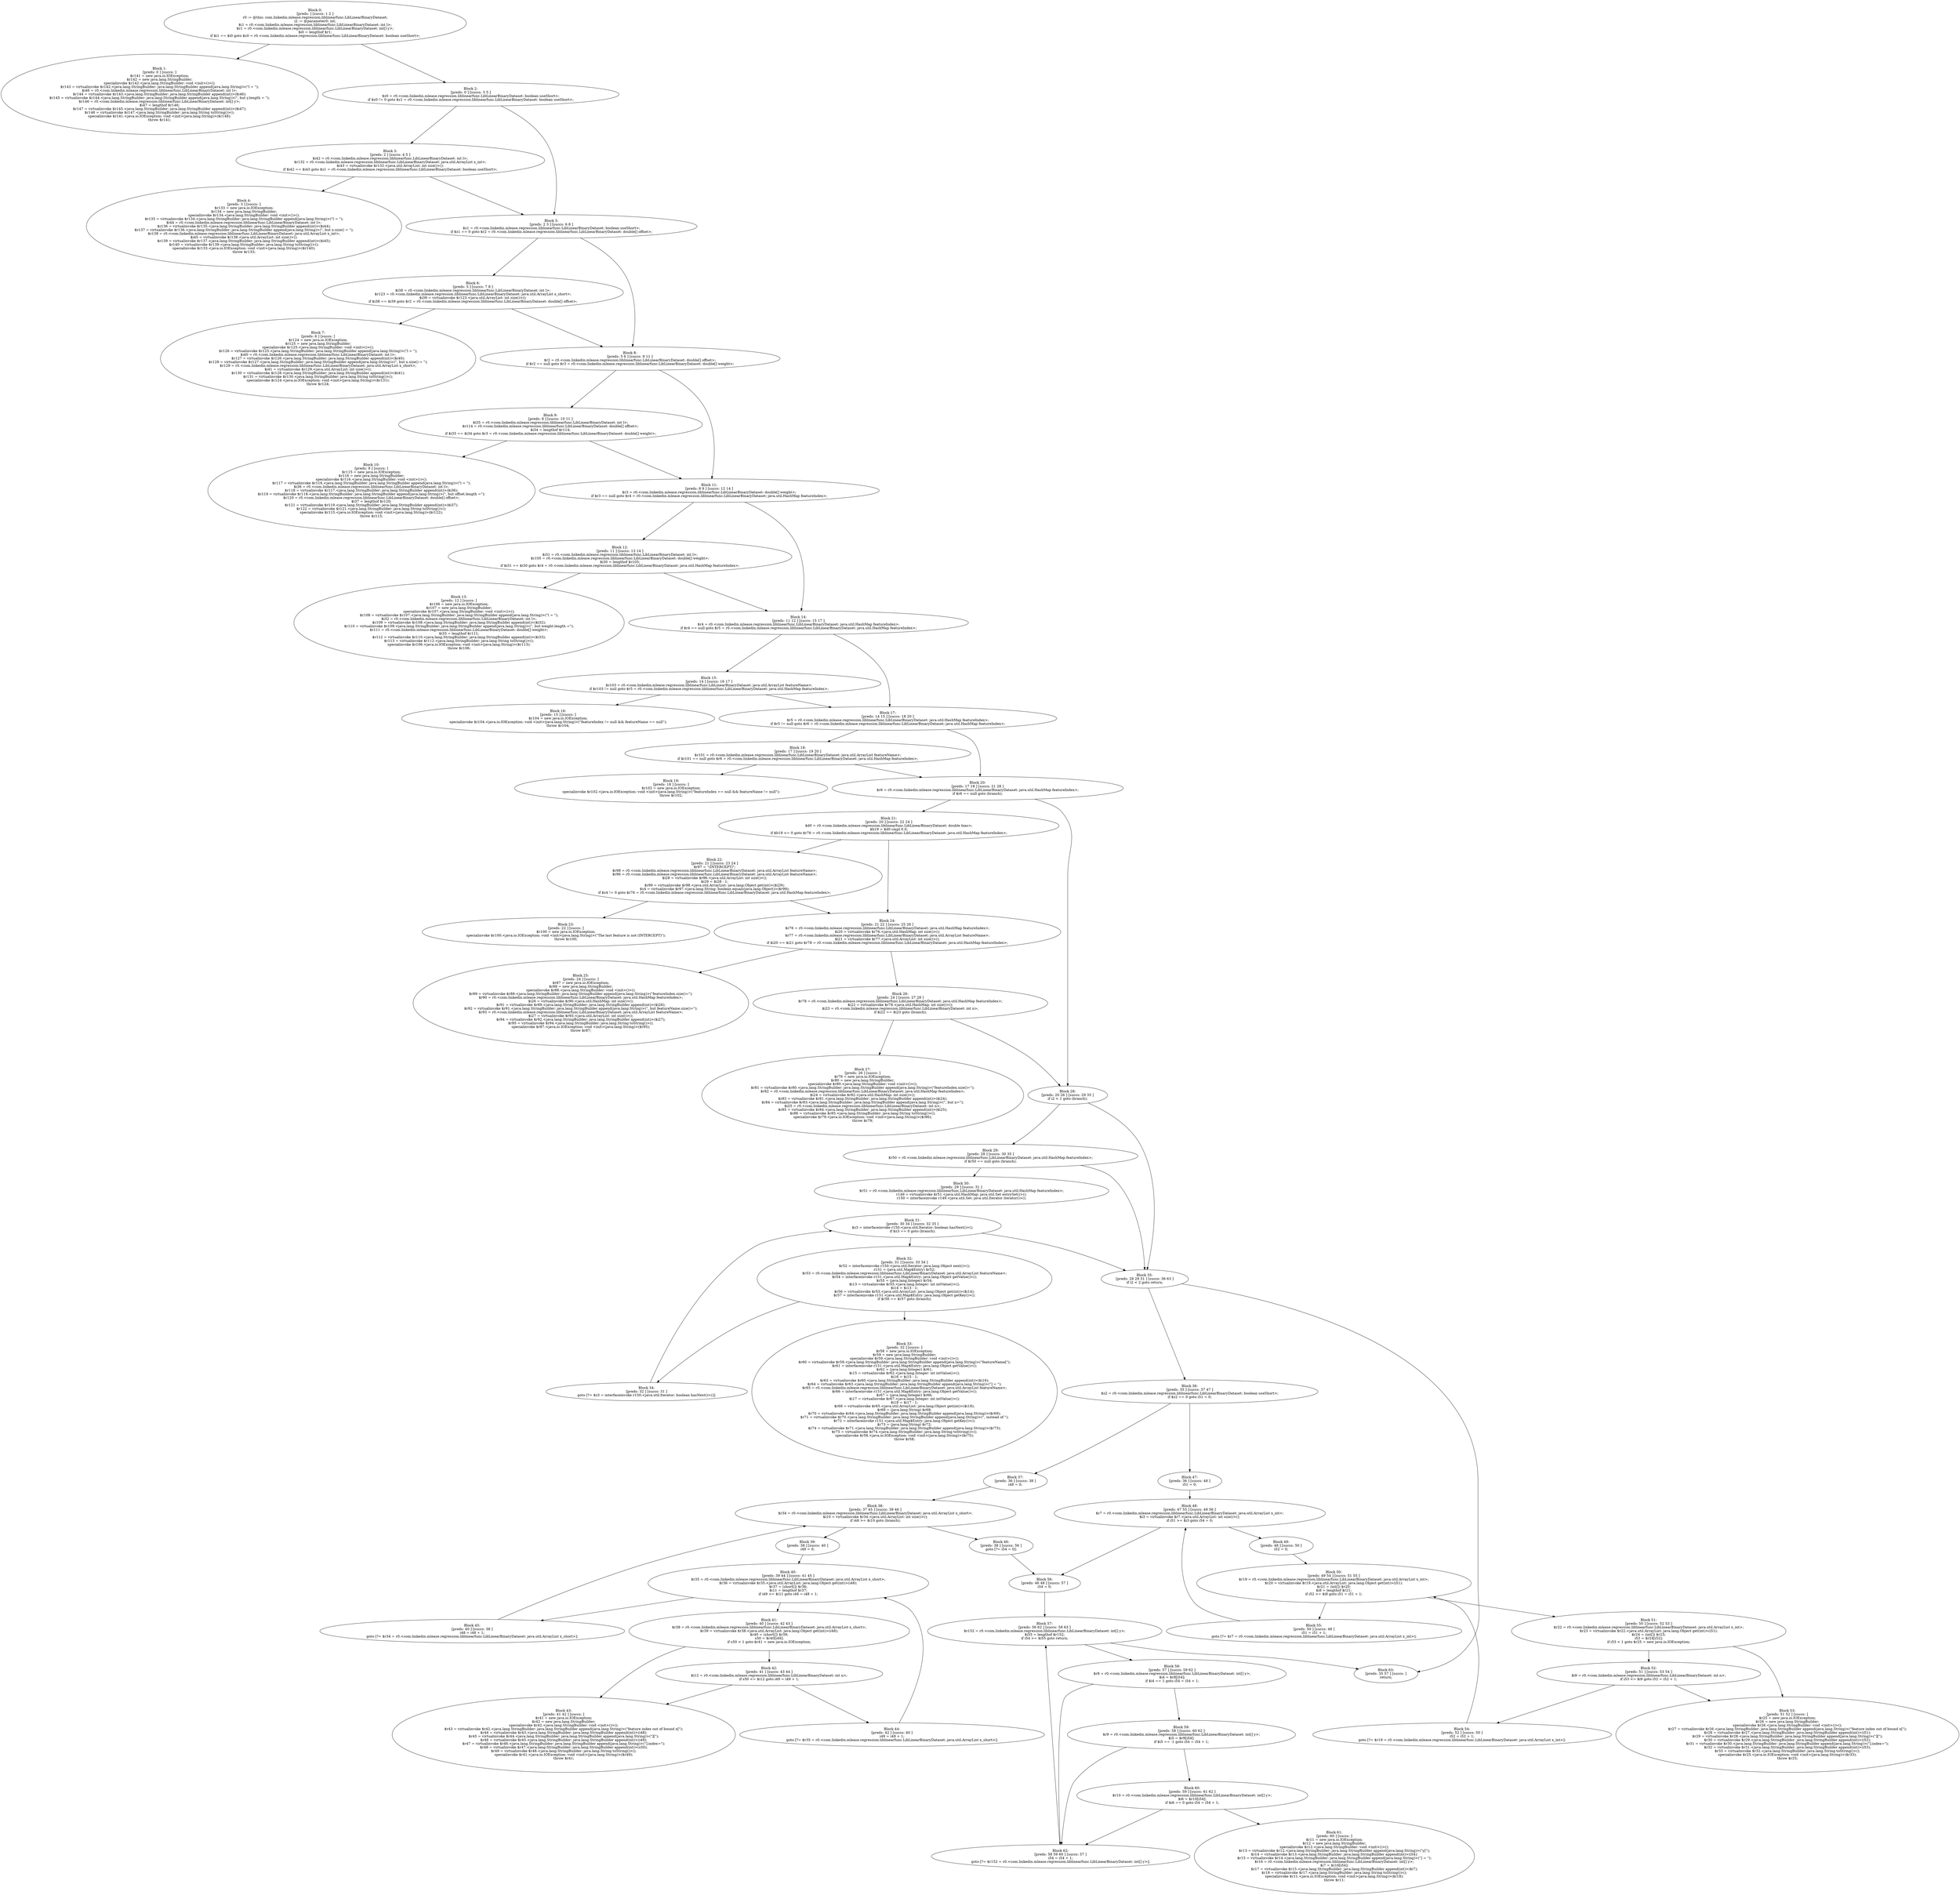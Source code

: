 digraph "unitGraph" {
    "Block 0:
[preds: ] [succs: 1 2 ]
r0 := @this: com.linkedin.mlease.regression.liblinearfunc.LibLinearBinaryDataset;
i2 := @parameter0: int;
$i1 = r0.<com.linkedin.mlease.regression.liblinearfunc.LibLinearBinaryDataset: int l>;
$r1 = r0.<com.linkedin.mlease.regression.liblinearfunc.LibLinearBinaryDataset: int[] y>;
$i0 = lengthof $r1;
if $i1 == $i0 goto $z0 = r0.<com.linkedin.mlease.regression.liblinearfunc.LibLinearBinaryDataset: boolean useShort>;
"
    "Block 1:
[preds: 0 ] [succs: ]
$r141 = new java.io.IOException;
$r142 = new java.lang.StringBuilder;
specialinvoke $r142.<java.lang.StringBuilder: void <init>()>();
$r143 = virtualinvoke $r142.<java.lang.StringBuilder: java.lang.StringBuilder append(java.lang.String)>(\"l = \");
$i46 = r0.<com.linkedin.mlease.regression.liblinearfunc.LibLinearBinaryDataset: int l>;
$r144 = virtualinvoke $r143.<java.lang.StringBuilder: java.lang.StringBuilder append(int)>($i46);
$r145 = virtualinvoke $r144.<java.lang.StringBuilder: java.lang.StringBuilder append(java.lang.String)>(\", but y.length = \");
$r146 = r0.<com.linkedin.mlease.regression.liblinearfunc.LibLinearBinaryDataset: int[] y>;
$i47 = lengthof $r146;
$r147 = virtualinvoke $r145.<java.lang.StringBuilder: java.lang.StringBuilder append(int)>($i47);
$r148 = virtualinvoke $r147.<java.lang.StringBuilder: java.lang.String toString()>();
specialinvoke $r141.<java.io.IOException: void <init>(java.lang.String)>($r148);
throw $r141;
"
    "Block 2:
[preds: 0 ] [succs: 3 5 ]
$z0 = r0.<com.linkedin.mlease.regression.liblinearfunc.LibLinearBinaryDataset: boolean useShort>;
if $z0 != 0 goto $z1 = r0.<com.linkedin.mlease.regression.liblinearfunc.LibLinearBinaryDataset: boolean useShort>;
"
    "Block 3:
[preds: 2 ] [succs: 4 5 ]
$i42 = r0.<com.linkedin.mlease.regression.liblinearfunc.LibLinearBinaryDataset: int l>;
$r132 = r0.<com.linkedin.mlease.regression.liblinearfunc.LibLinearBinaryDataset: java.util.ArrayList x_int>;
$i43 = virtualinvoke $r132.<java.util.ArrayList: int size()>();
if $i42 == $i43 goto $z1 = r0.<com.linkedin.mlease.regression.liblinearfunc.LibLinearBinaryDataset: boolean useShort>;
"
    "Block 4:
[preds: 3 ] [succs: ]
$r133 = new java.io.IOException;
$r134 = new java.lang.StringBuilder;
specialinvoke $r134.<java.lang.StringBuilder: void <init>()>();
$r135 = virtualinvoke $r134.<java.lang.StringBuilder: java.lang.StringBuilder append(java.lang.String)>(\"l = \");
$i44 = r0.<com.linkedin.mlease.regression.liblinearfunc.LibLinearBinaryDataset: int l>;
$r136 = virtualinvoke $r135.<java.lang.StringBuilder: java.lang.StringBuilder append(int)>($i44);
$r137 = virtualinvoke $r136.<java.lang.StringBuilder: java.lang.StringBuilder append(java.lang.String)>(\", but x.size() = \");
$r138 = r0.<com.linkedin.mlease.regression.liblinearfunc.LibLinearBinaryDataset: java.util.ArrayList x_int>;
$i45 = virtualinvoke $r138.<java.util.ArrayList: int size()>();
$r139 = virtualinvoke $r137.<java.lang.StringBuilder: java.lang.StringBuilder append(int)>($i45);
$r140 = virtualinvoke $r139.<java.lang.StringBuilder: java.lang.String toString()>();
specialinvoke $r133.<java.io.IOException: void <init>(java.lang.String)>($r140);
throw $r133;
"
    "Block 5:
[preds: 2 3 ] [succs: 6 8 ]
$z1 = r0.<com.linkedin.mlease.regression.liblinearfunc.LibLinearBinaryDataset: boolean useShort>;
if $z1 == 0 goto $r2 = r0.<com.linkedin.mlease.regression.liblinearfunc.LibLinearBinaryDataset: double[] offset>;
"
    "Block 6:
[preds: 5 ] [succs: 7 8 ]
$i38 = r0.<com.linkedin.mlease.regression.liblinearfunc.LibLinearBinaryDataset: int l>;
$r123 = r0.<com.linkedin.mlease.regression.liblinearfunc.LibLinearBinaryDataset: java.util.ArrayList x_short>;
$i39 = virtualinvoke $r123.<java.util.ArrayList: int size()>();
if $i38 == $i39 goto $r2 = r0.<com.linkedin.mlease.regression.liblinearfunc.LibLinearBinaryDataset: double[] offset>;
"
    "Block 7:
[preds: 6 ] [succs: ]
$r124 = new java.io.IOException;
$r125 = new java.lang.StringBuilder;
specialinvoke $r125.<java.lang.StringBuilder: void <init>()>();
$r126 = virtualinvoke $r125.<java.lang.StringBuilder: java.lang.StringBuilder append(java.lang.String)>(\"l = \");
$i40 = r0.<com.linkedin.mlease.regression.liblinearfunc.LibLinearBinaryDataset: int l>;
$r127 = virtualinvoke $r126.<java.lang.StringBuilder: java.lang.StringBuilder append(int)>($i40);
$r128 = virtualinvoke $r127.<java.lang.StringBuilder: java.lang.StringBuilder append(java.lang.String)>(\", but x.size() = \");
$r129 = r0.<com.linkedin.mlease.regression.liblinearfunc.LibLinearBinaryDataset: java.util.ArrayList x_short>;
$i41 = virtualinvoke $r129.<java.util.ArrayList: int size()>();
$r130 = virtualinvoke $r128.<java.lang.StringBuilder: java.lang.StringBuilder append(int)>($i41);
$r131 = virtualinvoke $r130.<java.lang.StringBuilder: java.lang.String toString()>();
specialinvoke $r124.<java.io.IOException: void <init>(java.lang.String)>($r131);
throw $r124;
"
    "Block 8:
[preds: 5 6 ] [succs: 9 11 ]
$r2 = r0.<com.linkedin.mlease.regression.liblinearfunc.LibLinearBinaryDataset: double[] offset>;
if $r2 == null goto $r3 = r0.<com.linkedin.mlease.regression.liblinearfunc.LibLinearBinaryDataset: double[] weight>;
"
    "Block 9:
[preds: 8 ] [succs: 10 11 ]
$i35 = r0.<com.linkedin.mlease.regression.liblinearfunc.LibLinearBinaryDataset: int l>;
$r114 = r0.<com.linkedin.mlease.regression.liblinearfunc.LibLinearBinaryDataset: double[] offset>;
$i34 = lengthof $r114;
if $i35 == $i34 goto $r3 = r0.<com.linkedin.mlease.regression.liblinearfunc.LibLinearBinaryDataset: double[] weight>;
"
    "Block 10:
[preds: 9 ] [succs: ]
$r115 = new java.io.IOException;
$r116 = new java.lang.StringBuilder;
specialinvoke $r116.<java.lang.StringBuilder: void <init>()>();
$r117 = virtualinvoke $r116.<java.lang.StringBuilder: java.lang.StringBuilder append(java.lang.String)>(\"l = \");
$i36 = r0.<com.linkedin.mlease.regression.liblinearfunc.LibLinearBinaryDataset: int l>;
$r118 = virtualinvoke $r117.<java.lang.StringBuilder: java.lang.StringBuilder append(int)>($i36);
$r119 = virtualinvoke $r118.<java.lang.StringBuilder: java.lang.StringBuilder append(java.lang.String)>(\", but offset.length =\");
$r120 = r0.<com.linkedin.mlease.regression.liblinearfunc.LibLinearBinaryDataset: double[] offset>;
$i37 = lengthof $r120;
$r121 = virtualinvoke $r119.<java.lang.StringBuilder: java.lang.StringBuilder append(int)>($i37);
$r122 = virtualinvoke $r121.<java.lang.StringBuilder: java.lang.String toString()>();
specialinvoke $r115.<java.io.IOException: void <init>(java.lang.String)>($r122);
throw $r115;
"
    "Block 11:
[preds: 8 9 ] [succs: 12 14 ]
$r3 = r0.<com.linkedin.mlease.regression.liblinearfunc.LibLinearBinaryDataset: double[] weight>;
if $r3 == null goto $r4 = r0.<com.linkedin.mlease.regression.liblinearfunc.LibLinearBinaryDataset: java.util.HashMap featureIndex>;
"
    "Block 12:
[preds: 11 ] [succs: 13 14 ]
$i31 = r0.<com.linkedin.mlease.regression.liblinearfunc.LibLinearBinaryDataset: int l>;
$r105 = r0.<com.linkedin.mlease.regression.liblinearfunc.LibLinearBinaryDataset: double[] weight>;
$i30 = lengthof $r105;
if $i31 == $i30 goto $r4 = r0.<com.linkedin.mlease.regression.liblinearfunc.LibLinearBinaryDataset: java.util.HashMap featureIndex>;
"
    "Block 13:
[preds: 12 ] [succs: ]
$r106 = new java.io.IOException;
$r107 = new java.lang.StringBuilder;
specialinvoke $r107.<java.lang.StringBuilder: void <init>()>();
$r108 = virtualinvoke $r107.<java.lang.StringBuilder: java.lang.StringBuilder append(java.lang.String)>(\"l = \");
$i32 = r0.<com.linkedin.mlease.regression.liblinearfunc.LibLinearBinaryDataset: int l>;
$r109 = virtualinvoke $r108.<java.lang.StringBuilder: java.lang.StringBuilder append(int)>($i32);
$r110 = virtualinvoke $r109.<java.lang.StringBuilder: java.lang.StringBuilder append(java.lang.String)>(\", but weight.length =\");
$r111 = r0.<com.linkedin.mlease.regression.liblinearfunc.LibLinearBinaryDataset: double[] weight>;
$i33 = lengthof $r111;
$r112 = virtualinvoke $r110.<java.lang.StringBuilder: java.lang.StringBuilder append(int)>($i33);
$r113 = virtualinvoke $r112.<java.lang.StringBuilder: java.lang.String toString()>();
specialinvoke $r106.<java.io.IOException: void <init>(java.lang.String)>($r113);
throw $r106;
"
    "Block 14:
[preds: 11 12 ] [succs: 15 17 ]
$r4 = r0.<com.linkedin.mlease.regression.liblinearfunc.LibLinearBinaryDataset: java.util.HashMap featureIndex>;
if $r4 == null goto $r5 = r0.<com.linkedin.mlease.regression.liblinearfunc.LibLinearBinaryDataset: java.util.HashMap featureIndex>;
"
    "Block 15:
[preds: 14 ] [succs: 16 17 ]
$r103 = r0.<com.linkedin.mlease.regression.liblinearfunc.LibLinearBinaryDataset: java.util.ArrayList featureName>;
if $r103 != null goto $r5 = r0.<com.linkedin.mlease.regression.liblinearfunc.LibLinearBinaryDataset: java.util.HashMap featureIndex>;
"
    "Block 16:
[preds: 15 ] [succs: ]
$r104 = new java.io.IOException;
specialinvoke $r104.<java.io.IOException: void <init>(java.lang.String)>(\"featureIndex != null && featureName == null\");
throw $r104;
"
    "Block 17:
[preds: 14 15 ] [succs: 18 20 ]
$r5 = r0.<com.linkedin.mlease.regression.liblinearfunc.LibLinearBinaryDataset: java.util.HashMap featureIndex>;
if $r5 != null goto $r6 = r0.<com.linkedin.mlease.regression.liblinearfunc.LibLinearBinaryDataset: java.util.HashMap featureIndex>;
"
    "Block 18:
[preds: 17 ] [succs: 19 20 ]
$r101 = r0.<com.linkedin.mlease.regression.liblinearfunc.LibLinearBinaryDataset: java.util.ArrayList featureName>;
if $r101 == null goto $r6 = r0.<com.linkedin.mlease.regression.liblinearfunc.LibLinearBinaryDataset: java.util.HashMap featureIndex>;
"
    "Block 19:
[preds: 18 ] [succs: ]
$r102 = new java.io.IOException;
specialinvoke $r102.<java.io.IOException: void <init>(java.lang.String)>(\"featureIndex == null && featureName != null\");
throw $r102;
"
    "Block 20:
[preds: 17 18 ] [succs: 21 28 ]
$r6 = r0.<com.linkedin.mlease.regression.liblinearfunc.LibLinearBinaryDataset: java.util.HashMap featureIndex>;
if $r6 == null goto (branch);
"
    "Block 21:
[preds: 20 ] [succs: 22 24 ]
$d0 = r0.<com.linkedin.mlease.regression.liblinearfunc.LibLinearBinaryDataset: double bias>;
$b19 = $d0 cmpl 0.0;
if $b19 <= 0 goto $r76 = r0.<com.linkedin.mlease.regression.liblinearfunc.LibLinearBinaryDataset: java.util.HashMap featureIndex>;
"
    "Block 22:
[preds: 21 ] [succs: 23 24 ]
$r97 = \"(INTERCEPT)\";
$r98 = r0.<com.linkedin.mlease.regression.liblinearfunc.LibLinearBinaryDataset: java.util.ArrayList featureName>;
$r96 = r0.<com.linkedin.mlease.regression.liblinearfunc.LibLinearBinaryDataset: java.util.ArrayList featureName>;
$i28 = virtualinvoke $r96.<java.util.ArrayList: int size()>();
$i29 = $i28 - 1;
$r99 = virtualinvoke $r98.<java.util.ArrayList: java.lang.Object get(int)>($i29);
$z4 = virtualinvoke $r97.<java.lang.String: boolean equals(java.lang.Object)>($r99);
if $z4 != 0 goto $r76 = r0.<com.linkedin.mlease.regression.liblinearfunc.LibLinearBinaryDataset: java.util.HashMap featureIndex>;
"
    "Block 23:
[preds: 22 ] [succs: ]
$r100 = new java.io.IOException;
specialinvoke $r100.<java.io.IOException: void <init>(java.lang.String)>(\"The last feature is not (INTERCEPT)\");
throw $r100;
"
    "Block 24:
[preds: 21 22 ] [succs: 25 26 ]
$r76 = r0.<com.linkedin.mlease.regression.liblinearfunc.LibLinearBinaryDataset: java.util.HashMap featureIndex>;
$i20 = virtualinvoke $r76.<java.util.HashMap: int size()>();
$r77 = r0.<com.linkedin.mlease.regression.liblinearfunc.LibLinearBinaryDataset: java.util.ArrayList featureName>;
$i21 = virtualinvoke $r77.<java.util.ArrayList: int size()>();
if $i20 == $i21 goto $r78 = r0.<com.linkedin.mlease.regression.liblinearfunc.LibLinearBinaryDataset: java.util.HashMap featureIndex>;
"
    "Block 25:
[preds: 24 ] [succs: ]
$r87 = new java.io.IOException;
$r88 = new java.lang.StringBuilder;
specialinvoke $r88.<java.lang.StringBuilder: void <init>()>();
$r89 = virtualinvoke $r88.<java.lang.StringBuilder: java.lang.StringBuilder append(java.lang.String)>(\"featureIndex.size()=\");
$r90 = r0.<com.linkedin.mlease.regression.liblinearfunc.LibLinearBinaryDataset: java.util.HashMap featureIndex>;
$i26 = virtualinvoke $r90.<java.util.HashMap: int size()>();
$r91 = virtualinvoke $r89.<java.lang.StringBuilder: java.lang.StringBuilder append(int)>($i26);
$r92 = virtualinvoke $r91.<java.lang.StringBuilder: java.lang.StringBuilder append(java.lang.String)>(\", but featureName.size()=\");
$r93 = r0.<com.linkedin.mlease.regression.liblinearfunc.LibLinearBinaryDataset: java.util.ArrayList featureName>;
$i27 = virtualinvoke $r93.<java.util.ArrayList: int size()>();
$r94 = virtualinvoke $r92.<java.lang.StringBuilder: java.lang.StringBuilder append(int)>($i27);
$r95 = virtualinvoke $r94.<java.lang.StringBuilder: java.lang.String toString()>();
specialinvoke $r87.<java.io.IOException: void <init>(java.lang.String)>($r95);
throw $r87;
"
    "Block 26:
[preds: 24 ] [succs: 27 28 ]
$r78 = r0.<com.linkedin.mlease.regression.liblinearfunc.LibLinearBinaryDataset: java.util.HashMap featureIndex>;
$i22 = virtualinvoke $r78.<java.util.HashMap: int size()>();
$i23 = r0.<com.linkedin.mlease.regression.liblinearfunc.LibLinearBinaryDataset: int n>;
if $i22 == $i23 goto (branch);
"
    "Block 27:
[preds: 26 ] [succs: ]
$r79 = new java.io.IOException;
$r80 = new java.lang.StringBuilder;
specialinvoke $r80.<java.lang.StringBuilder: void <init>()>();
$r81 = virtualinvoke $r80.<java.lang.StringBuilder: java.lang.StringBuilder append(java.lang.String)>(\"featureIndex.size()=\");
$r82 = r0.<com.linkedin.mlease.regression.liblinearfunc.LibLinearBinaryDataset: java.util.HashMap featureIndex>;
$i24 = virtualinvoke $r82.<java.util.HashMap: int size()>();
$r83 = virtualinvoke $r81.<java.lang.StringBuilder: java.lang.StringBuilder append(int)>($i24);
$r84 = virtualinvoke $r83.<java.lang.StringBuilder: java.lang.StringBuilder append(java.lang.String)>(\", but n=\");
$i25 = r0.<com.linkedin.mlease.regression.liblinearfunc.LibLinearBinaryDataset: int n>;
$r85 = virtualinvoke $r84.<java.lang.StringBuilder: java.lang.StringBuilder append(int)>($i25);
$r86 = virtualinvoke $r85.<java.lang.StringBuilder: java.lang.String toString()>();
specialinvoke $r79.<java.io.IOException: void <init>(java.lang.String)>($r86);
throw $r79;
"
    "Block 28:
[preds: 20 26 ] [succs: 29 35 ]
if i2 < 1 goto (branch);
"
    "Block 29:
[preds: 28 ] [succs: 30 35 ]
$r50 = r0.<com.linkedin.mlease.regression.liblinearfunc.LibLinearBinaryDataset: java.util.HashMap featureIndex>;
if $r50 == null goto (branch);
"
    "Block 30:
[preds: 29 ] [succs: 31 ]
$r51 = r0.<com.linkedin.mlease.regression.liblinearfunc.LibLinearBinaryDataset: java.util.HashMap featureIndex>;
r149 = virtualinvoke $r51.<java.util.HashMap: java.util.Set entrySet()>();
r150 = interfaceinvoke r149.<java.util.Set: java.util.Iterator iterator()>();
"
    "Block 31:
[preds: 30 34 ] [succs: 32 35 ]
$z3 = interfaceinvoke r150.<java.util.Iterator: boolean hasNext()>();
if $z3 == 0 goto (branch);
"
    "Block 32:
[preds: 31 ] [succs: 33 34 ]
$r52 = interfaceinvoke r150.<java.util.Iterator: java.lang.Object next()>();
r151 = (java.util.Map$Entry) $r52;
$r53 = r0.<com.linkedin.mlease.regression.liblinearfunc.LibLinearBinaryDataset: java.util.ArrayList featureName>;
$r54 = interfaceinvoke r151.<java.util.Map$Entry: java.lang.Object getValue()>();
$r55 = (java.lang.Integer) $r54;
$i13 = virtualinvoke $r55.<java.lang.Integer: int intValue()>();
$i14 = $i13 - 1;
$r56 = virtualinvoke $r53.<java.util.ArrayList: java.lang.Object get(int)>($i14);
$r57 = interfaceinvoke r151.<java.util.Map$Entry: java.lang.Object getKey()>();
if $r56 == $r57 goto (branch);
"
    "Block 33:
[preds: 32 ] [succs: ]
$r58 = new java.io.IOException;
$r59 = new java.lang.StringBuilder;
specialinvoke $r59.<java.lang.StringBuilder: void <init>()>();
$r60 = virtualinvoke $r59.<java.lang.StringBuilder: java.lang.StringBuilder append(java.lang.String)>(\"featureName[\");
$r61 = interfaceinvoke r151.<java.util.Map$Entry: java.lang.Object getValue()>();
$r62 = (java.lang.Integer) $r61;
$i15 = virtualinvoke $r62.<java.lang.Integer: int intValue()>();
$i16 = $i15 - 1;
$r63 = virtualinvoke $r60.<java.lang.StringBuilder: java.lang.StringBuilder append(int)>($i16);
$r64 = virtualinvoke $r63.<java.lang.StringBuilder: java.lang.StringBuilder append(java.lang.String)>(\"] = \");
$r65 = r0.<com.linkedin.mlease.regression.liblinearfunc.LibLinearBinaryDataset: java.util.ArrayList featureName>;
$r66 = interfaceinvoke r151.<java.util.Map$Entry: java.lang.Object getValue()>();
$r67 = (java.lang.Integer) $r66;
$i17 = virtualinvoke $r67.<java.lang.Integer: int intValue()>();
$i18 = $i17 - 1;
$r68 = virtualinvoke $r65.<java.util.ArrayList: java.lang.Object get(int)>($i18);
$r69 = (java.lang.String) $r68;
$r70 = virtualinvoke $r64.<java.lang.StringBuilder: java.lang.StringBuilder append(java.lang.String)>($r69);
$r71 = virtualinvoke $r70.<java.lang.StringBuilder: java.lang.StringBuilder append(java.lang.String)>(\", instead of \");
$r72 = interfaceinvoke r151.<java.util.Map$Entry: java.lang.Object getKey()>();
$r73 = (java.lang.String) $r72;
$r74 = virtualinvoke $r71.<java.lang.StringBuilder: java.lang.StringBuilder append(java.lang.String)>($r73);
$r75 = virtualinvoke $r74.<java.lang.StringBuilder: java.lang.String toString()>();
specialinvoke $r58.<java.io.IOException: void <init>(java.lang.String)>($r75);
throw $r58;
"
    "Block 34:
[preds: 32 ] [succs: 31 ]
goto [?= $z3 = interfaceinvoke r150.<java.util.Iterator: boolean hasNext()>()];
"
    "Block 35:
[preds: 28 29 31 ] [succs: 36 63 ]
if i2 < 2 goto return;
"
    "Block 36:
[preds: 35 ] [succs: 37 47 ]
$z2 = r0.<com.linkedin.mlease.regression.liblinearfunc.LibLinearBinaryDataset: boolean useShort>;
if $z2 == 0 goto i51 = 0;
"
    "Block 37:
[preds: 36 ] [succs: 38 ]
i48 = 0;
"
    "Block 38:
[preds: 37 45 ] [succs: 39 46 ]
$r34 = r0.<com.linkedin.mlease.regression.liblinearfunc.LibLinearBinaryDataset: java.util.ArrayList x_short>;
$i10 = virtualinvoke $r34.<java.util.ArrayList: int size()>();
if i48 >= $i10 goto (branch);
"
    "Block 39:
[preds: 38 ] [succs: 40 ]
i49 = 0;
"
    "Block 40:
[preds: 39 44 ] [succs: 41 45 ]
$r35 = r0.<com.linkedin.mlease.regression.liblinearfunc.LibLinearBinaryDataset: java.util.ArrayList x_short>;
$r36 = virtualinvoke $r35.<java.util.ArrayList: java.lang.Object get(int)>(i48);
$r37 = (short[]) $r36;
$i11 = lengthof $r37;
if i49 >= $i11 goto i48 = i48 + 1;
"
    "Block 41:
[preds: 40 ] [succs: 42 43 ]
$r38 = r0.<com.linkedin.mlease.regression.liblinearfunc.LibLinearBinaryDataset: java.util.ArrayList x_short>;
$r39 = virtualinvoke $r38.<java.util.ArrayList: java.lang.Object get(int)>(i48);
$r40 = (short[]) $r39;
s50 = $r40[i49];
if s50 < 1 goto $r41 = new java.io.IOException;
"
    "Block 42:
[preds: 41 ] [succs: 43 44 ]
$i12 = r0.<com.linkedin.mlease.regression.liblinearfunc.LibLinearBinaryDataset: int n>;
if s50 <= $i12 goto i49 = i49 + 1;
"
    "Block 43:
[preds: 41 42 ] [succs: ]
$r41 = new java.io.IOException;
$r42 = new java.lang.StringBuilder;
specialinvoke $r42.<java.lang.StringBuilder: void <init>()>();
$r43 = virtualinvoke $r42.<java.lang.StringBuilder: java.lang.StringBuilder append(java.lang.String)>(\"feature index out of bound x[\");
$r44 = virtualinvoke $r43.<java.lang.StringBuilder: java.lang.StringBuilder append(int)>(i48);
$r45 = virtualinvoke $r44.<java.lang.StringBuilder: java.lang.StringBuilder append(java.lang.String)>(\"][\");
$r46 = virtualinvoke $r45.<java.lang.StringBuilder: java.lang.StringBuilder append(int)>(i49);
$r47 = virtualinvoke $r46.<java.lang.StringBuilder: java.lang.StringBuilder append(java.lang.String)>(\"].index=\");
$r48 = virtualinvoke $r47.<java.lang.StringBuilder: java.lang.StringBuilder append(int)>(s50);
$r49 = virtualinvoke $r48.<java.lang.StringBuilder: java.lang.String toString()>();
specialinvoke $r41.<java.io.IOException: void <init>(java.lang.String)>($r49);
throw $r41;
"
    "Block 44:
[preds: 42 ] [succs: 40 ]
i49 = i49 + 1;
goto [?= $r35 = r0.<com.linkedin.mlease.regression.liblinearfunc.LibLinearBinaryDataset: java.util.ArrayList x_short>];
"
    "Block 45:
[preds: 40 ] [succs: 38 ]
i48 = i48 + 1;
goto [?= $r34 = r0.<com.linkedin.mlease.regression.liblinearfunc.LibLinearBinaryDataset: java.util.ArrayList x_short>];
"
    "Block 46:
[preds: 38 ] [succs: 56 ]
goto [?= i54 = 0];
"
    "Block 47:
[preds: 36 ] [succs: 48 ]
i51 = 0;
"
    "Block 48:
[preds: 47 55 ] [succs: 49 56 ]
$r7 = r0.<com.linkedin.mlease.regression.liblinearfunc.LibLinearBinaryDataset: java.util.ArrayList x_int>;
$i3 = virtualinvoke $r7.<java.util.ArrayList: int size()>();
if i51 >= $i3 goto i54 = 0;
"
    "Block 49:
[preds: 48 ] [succs: 50 ]
i52 = 0;
"
    "Block 50:
[preds: 49 54 ] [succs: 51 55 ]
$r19 = r0.<com.linkedin.mlease.regression.liblinearfunc.LibLinearBinaryDataset: java.util.ArrayList x_int>;
$r20 = virtualinvoke $r19.<java.util.ArrayList: java.lang.Object get(int)>(i51);
$r21 = (int[]) $r20;
$i8 = lengthof $r21;
if i52 >= $i8 goto i51 = i51 + 1;
"
    "Block 51:
[preds: 50 ] [succs: 52 53 ]
$r22 = r0.<com.linkedin.mlease.regression.liblinearfunc.LibLinearBinaryDataset: java.util.ArrayList x_int>;
$r23 = virtualinvoke $r22.<java.util.ArrayList: java.lang.Object get(int)>(i51);
$r24 = (int[]) $r23;
i53 = $r24[i52];
if i53 < 1 goto $r25 = new java.io.IOException;
"
    "Block 52:
[preds: 51 ] [succs: 53 54 ]
$i9 = r0.<com.linkedin.mlease.regression.liblinearfunc.LibLinearBinaryDataset: int n>;
if i53 <= $i9 goto i52 = i52 + 1;
"
    "Block 53:
[preds: 51 52 ] [succs: ]
$r25 = new java.io.IOException;
$r26 = new java.lang.StringBuilder;
specialinvoke $r26.<java.lang.StringBuilder: void <init>()>();
$r27 = virtualinvoke $r26.<java.lang.StringBuilder: java.lang.StringBuilder append(java.lang.String)>(\"feature index out of bound x[\");
$r28 = virtualinvoke $r27.<java.lang.StringBuilder: java.lang.StringBuilder append(int)>(i51);
$r29 = virtualinvoke $r28.<java.lang.StringBuilder: java.lang.StringBuilder append(java.lang.String)>(\"][\");
$r30 = virtualinvoke $r29.<java.lang.StringBuilder: java.lang.StringBuilder append(int)>(i52);
$r31 = virtualinvoke $r30.<java.lang.StringBuilder: java.lang.StringBuilder append(java.lang.String)>(\"].index=\");
$r32 = virtualinvoke $r31.<java.lang.StringBuilder: java.lang.StringBuilder append(int)>(i53);
$r33 = virtualinvoke $r32.<java.lang.StringBuilder: java.lang.String toString()>();
specialinvoke $r25.<java.io.IOException: void <init>(java.lang.String)>($r33);
throw $r25;
"
    "Block 54:
[preds: 52 ] [succs: 50 ]
i52 = i52 + 1;
goto [?= $r19 = r0.<com.linkedin.mlease.regression.liblinearfunc.LibLinearBinaryDataset: java.util.ArrayList x_int>];
"
    "Block 55:
[preds: 50 ] [succs: 48 ]
i51 = i51 + 1;
goto [?= $r7 = r0.<com.linkedin.mlease.regression.liblinearfunc.LibLinearBinaryDataset: java.util.ArrayList x_int>];
"
    "Block 56:
[preds: 46 48 ] [succs: 57 ]
i54 = 0;
"
    "Block 57:
[preds: 56 62 ] [succs: 58 63 ]
$r152 = r0.<com.linkedin.mlease.regression.liblinearfunc.LibLinearBinaryDataset: int[] y>;
$i55 = lengthof $r152;
if i54 >= $i55 goto return;
"
    "Block 58:
[preds: 57 ] [succs: 59 62 ]
$r8 = r0.<com.linkedin.mlease.regression.liblinearfunc.LibLinearBinaryDataset: int[] y>;
$i4 = $r8[i54];
if $i4 == 1 goto i54 = i54 + 1;
"
    "Block 59:
[preds: 58 ] [succs: 60 62 ]
$r9 = r0.<com.linkedin.mlease.regression.liblinearfunc.LibLinearBinaryDataset: int[] y>;
$i5 = $r9[i54];
if $i5 == -1 goto i54 = i54 + 1;
"
    "Block 60:
[preds: 59 ] [succs: 61 62 ]
$r10 = r0.<com.linkedin.mlease.regression.liblinearfunc.LibLinearBinaryDataset: int[] y>;
$i6 = $r10[i54];
if $i6 == 0 goto i54 = i54 + 1;
"
    "Block 61:
[preds: 60 ] [succs: ]
$r11 = new java.io.IOException;
$r12 = new java.lang.StringBuilder;
specialinvoke $r12.<java.lang.StringBuilder: void <init>()>();
$r13 = virtualinvoke $r12.<java.lang.StringBuilder: java.lang.StringBuilder append(java.lang.String)>(\"y[\");
$r14 = virtualinvoke $r13.<java.lang.StringBuilder: java.lang.StringBuilder append(int)>(i54);
$r15 = virtualinvoke $r14.<java.lang.StringBuilder: java.lang.StringBuilder append(java.lang.String)>(\"] = \");
$r16 = r0.<com.linkedin.mlease.regression.liblinearfunc.LibLinearBinaryDataset: int[] y>;
$i7 = $r16[i54];
$r17 = virtualinvoke $r15.<java.lang.StringBuilder: java.lang.StringBuilder append(int)>($i7);
$r18 = virtualinvoke $r17.<java.lang.StringBuilder: java.lang.String toString()>();
specialinvoke $r11.<java.io.IOException: void <init>(java.lang.String)>($r18);
throw $r11;
"
    "Block 62:
[preds: 58 59 60 ] [succs: 57 ]
i54 = i54 + 1;
goto [?= $r152 = r0.<com.linkedin.mlease.regression.liblinearfunc.LibLinearBinaryDataset: int[] y>];
"
    "Block 63:
[preds: 35 57 ] [succs: ]
return;
"
    "Block 0:
[preds: ] [succs: 1 2 ]
r0 := @this: com.linkedin.mlease.regression.liblinearfunc.LibLinearBinaryDataset;
i2 := @parameter0: int;
$i1 = r0.<com.linkedin.mlease.regression.liblinearfunc.LibLinearBinaryDataset: int l>;
$r1 = r0.<com.linkedin.mlease.regression.liblinearfunc.LibLinearBinaryDataset: int[] y>;
$i0 = lengthof $r1;
if $i1 == $i0 goto $z0 = r0.<com.linkedin.mlease.regression.liblinearfunc.LibLinearBinaryDataset: boolean useShort>;
"->"Block 1:
[preds: 0 ] [succs: ]
$r141 = new java.io.IOException;
$r142 = new java.lang.StringBuilder;
specialinvoke $r142.<java.lang.StringBuilder: void <init>()>();
$r143 = virtualinvoke $r142.<java.lang.StringBuilder: java.lang.StringBuilder append(java.lang.String)>(\"l = \");
$i46 = r0.<com.linkedin.mlease.regression.liblinearfunc.LibLinearBinaryDataset: int l>;
$r144 = virtualinvoke $r143.<java.lang.StringBuilder: java.lang.StringBuilder append(int)>($i46);
$r145 = virtualinvoke $r144.<java.lang.StringBuilder: java.lang.StringBuilder append(java.lang.String)>(\", but y.length = \");
$r146 = r0.<com.linkedin.mlease.regression.liblinearfunc.LibLinearBinaryDataset: int[] y>;
$i47 = lengthof $r146;
$r147 = virtualinvoke $r145.<java.lang.StringBuilder: java.lang.StringBuilder append(int)>($i47);
$r148 = virtualinvoke $r147.<java.lang.StringBuilder: java.lang.String toString()>();
specialinvoke $r141.<java.io.IOException: void <init>(java.lang.String)>($r148);
throw $r141;
";
    "Block 0:
[preds: ] [succs: 1 2 ]
r0 := @this: com.linkedin.mlease.regression.liblinearfunc.LibLinearBinaryDataset;
i2 := @parameter0: int;
$i1 = r0.<com.linkedin.mlease.regression.liblinearfunc.LibLinearBinaryDataset: int l>;
$r1 = r0.<com.linkedin.mlease.regression.liblinearfunc.LibLinearBinaryDataset: int[] y>;
$i0 = lengthof $r1;
if $i1 == $i0 goto $z0 = r0.<com.linkedin.mlease.regression.liblinearfunc.LibLinearBinaryDataset: boolean useShort>;
"->"Block 2:
[preds: 0 ] [succs: 3 5 ]
$z0 = r0.<com.linkedin.mlease.regression.liblinearfunc.LibLinearBinaryDataset: boolean useShort>;
if $z0 != 0 goto $z1 = r0.<com.linkedin.mlease.regression.liblinearfunc.LibLinearBinaryDataset: boolean useShort>;
";
    "Block 2:
[preds: 0 ] [succs: 3 5 ]
$z0 = r0.<com.linkedin.mlease.regression.liblinearfunc.LibLinearBinaryDataset: boolean useShort>;
if $z0 != 0 goto $z1 = r0.<com.linkedin.mlease.regression.liblinearfunc.LibLinearBinaryDataset: boolean useShort>;
"->"Block 3:
[preds: 2 ] [succs: 4 5 ]
$i42 = r0.<com.linkedin.mlease.regression.liblinearfunc.LibLinearBinaryDataset: int l>;
$r132 = r0.<com.linkedin.mlease.regression.liblinearfunc.LibLinearBinaryDataset: java.util.ArrayList x_int>;
$i43 = virtualinvoke $r132.<java.util.ArrayList: int size()>();
if $i42 == $i43 goto $z1 = r0.<com.linkedin.mlease.regression.liblinearfunc.LibLinearBinaryDataset: boolean useShort>;
";
    "Block 2:
[preds: 0 ] [succs: 3 5 ]
$z0 = r0.<com.linkedin.mlease.regression.liblinearfunc.LibLinearBinaryDataset: boolean useShort>;
if $z0 != 0 goto $z1 = r0.<com.linkedin.mlease.regression.liblinearfunc.LibLinearBinaryDataset: boolean useShort>;
"->"Block 5:
[preds: 2 3 ] [succs: 6 8 ]
$z1 = r0.<com.linkedin.mlease.regression.liblinearfunc.LibLinearBinaryDataset: boolean useShort>;
if $z1 == 0 goto $r2 = r0.<com.linkedin.mlease.regression.liblinearfunc.LibLinearBinaryDataset: double[] offset>;
";
    "Block 3:
[preds: 2 ] [succs: 4 5 ]
$i42 = r0.<com.linkedin.mlease.regression.liblinearfunc.LibLinearBinaryDataset: int l>;
$r132 = r0.<com.linkedin.mlease.regression.liblinearfunc.LibLinearBinaryDataset: java.util.ArrayList x_int>;
$i43 = virtualinvoke $r132.<java.util.ArrayList: int size()>();
if $i42 == $i43 goto $z1 = r0.<com.linkedin.mlease.regression.liblinearfunc.LibLinearBinaryDataset: boolean useShort>;
"->"Block 4:
[preds: 3 ] [succs: ]
$r133 = new java.io.IOException;
$r134 = new java.lang.StringBuilder;
specialinvoke $r134.<java.lang.StringBuilder: void <init>()>();
$r135 = virtualinvoke $r134.<java.lang.StringBuilder: java.lang.StringBuilder append(java.lang.String)>(\"l = \");
$i44 = r0.<com.linkedin.mlease.regression.liblinearfunc.LibLinearBinaryDataset: int l>;
$r136 = virtualinvoke $r135.<java.lang.StringBuilder: java.lang.StringBuilder append(int)>($i44);
$r137 = virtualinvoke $r136.<java.lang.StringBuilder: java.lang.StringBuilder append(java.lang.String)>(\", but x.size() = \");
$r138 = r0.<com.linkedin.mlease.regression.liblinearfunc.LibLinearBinaryDataset: java.util.ArrayList x_int>;
$i45 = virtualinvoke $r138.<java.util.ArrayList: int size()>();
$r139 = virtualinvoke $r137.<java.lang.StringBuilder: java.lang.StringBuilder append(int)>($i45);
$r140 = virtualinvoke $r139.<java.lang.StringBuilder: java.lang.String toString()>();
specialinvoke $r133.<java.io.IOException: void <init>(java.lang.String)>($r140);
throw $r133;
";
    "Block 3:
[preds: 2 ] [succs: 4 5 ]
$i42 = r0.<com.linkedin.mlease.regression.liblinearfunc.LibLinearBinaryDataset: int l>;
$r132 = r0.<com.linkedin.mlease.regression.liblinearfunc.LibLinearBinaryDataset: java.util.ArrayList x_int>;
$i43 = virtualinvoke $r132.<java.util.ArrayList: int size()>();
if $i42 == $i43 goto $z1 = r0.<com.linkedin.mlease.regression.liblinearfunc.LibLinearBinaryDataset: boolean useShort>;
"->"Block 5:
[preds: 2 3 ] [succs: 6 8 ]
$z1 = r0.<com.linkedin.mlease.regression.liblinearfunc.LibLinearBinaryDataset: boolean useShort>;
if $z1 == 0 goto $r2 = r0.<com.linkedin.mlease.regression.liblinearfunc.LibLinearBinaryDataset: double[] offset>;
";
    "Block 5:
[preds: 2 3 ] [succs: 6 8 ]
$z1 = r0.<com.linkedin.mlease.regression.liblinearfunc.LibLinearBinaryDataset: boolean useShort>;
if $z1 == 0 goto $r2 = r0.<com.linkedin.mlease.regression.liblinearfunc.LibLinearBinaryDataset: double[] offset>;
"->"Block 6:
[preds: 5 ] [succs: 7 8 ]
$i38 = r0.<com.linkedin.mlease.regression.liblinearfunc.LibLinearBinaryDataset: int l>;
$r123 = r0.<com.linkedin.mlease.regression.liblinearfunc.LibLinearBinaryDataset: java.util.ArrayList x_short>;
$i39 = virtualinvoke $r123.<java.util.ArrayList: int size()>();
if $i38 == $i39 goto $r2 = r0.<com.linkedin.mlease.regression.liblinearfunc.LibLinearBinaryDataset: double[] offset>;
";
    "Block 5:
[preds: 2 3 ] [succs: 6 8 ]
$z1 = r0.<com.linkedin.mlease.regression.liblinearfunc.LibLinearBinaryDataset: boolean useShort>;
if $z1 == 0 goto $r2 = r0.<com.linkedin.mlease.regression.liblinearfunc.LibLinearBinaryDataset: double[] offset>;
"->"Block 8:
[preds: 5 6 ] [succs: 9 11 ]
$r2 = r0.<com.linkedin.mlease.regression.liblinearfunc.LibLinearBinaryDataset: double[] offset>;
if $r2 == null goto $r3 = r0.<com.linkedin.mlease.regression.liblinearfunc.LibLinearBinaryDataset: double[] weight>;
";
    "Block 6:
[preds: 5 ] [succs: 7 8 ]
$i38 = r0.<com.linkedin.mlease.regression.liblinearfunc.LibLinearBinaryDataset: int l>;
$r123 = r0.<com.linkedin.mlease.regression.liblinearfunc.LibLinearBinaryDataset: java.util.ArrayList x_short>;
$i39 = virtualinvoke $r123.<java.util.ArrayList: int size()>();
if $i38 == $i39 goto $r2 = r0.<com.linkedin.mlease.regression.liblinearfunc.LibLinearBinaryDataset: double[] offset>;
"->"Block 7:
[preds: 6 ] [succs: ]
$r124 = new java.io.IOException;
$r125 = new java.lang.StringBuilder;
specialinvoke $r125.<java.lang.StringBuilder: void <init>()>();
$r126 = virtualinvoke $r125.<java.lang.StringBuilder: java.lang.StringBuilder append(java.lang.String)>(\"l = \");
$i40 = r0.<com.linkedin.mlease.regression.liblinearfunc.LibLinearBinaryDataset: int l>;
$r127 = virtualinvoke $r126.<java.lang.StringBuilder: java.lang.StringBuilder append(int)>($i40);
$r128 = virtualinvoke $r127.<java.lang.StringBuilder: java.lang.StringBuilder append(java.lang.String)>(\", but x.size() = \");
$r129 = r0.<com.linkedin.mlease.regression.liblinearfunc.LibLinearBinaryDataset: java.util.ArrayList x_short>;
$i41 = virtualinvoke $r129.<java.util.ArrayList: int size()>();
$r130 = virtualinvoke $r128.<java.lang.StringBuilder: java.lang.StringBuilder append(int)>($i41);
$r131 = virtualinvoke $r130.<java.lang.StringBuilder: java.lang.String toString()>();
specialinvoke $r124.<java.io.IOException: void <init>(java.lang.String)>($r131);
throw $r124;
";
    "Block 6:
[preds: 5 ] [succs: 7 8 ]
$i38 = r0.<com.linkedin.mlease.regression.liblinearfunc.LibLinearBinaryDataset: int l>;
$r123 = r0.<com.linkedin.mlease.regression.liblinearfunc.LibLinearBinaryDataset: java.util.ArrayList x_short>;
$i39 = virtualinvoke $r123.<java.util.ArrayList: int size()>();
if $i38 == $i39 goto $r2 = r0.<com.linkedin.mlease.regression.liblinearfunc.LibLinearBinaryDataset: double[] offset>;
"->"Block 8:
[preds: 5 6 ] [succs: 9 11 ]
$r2 = r0.<com.linkedin.mlease.regression.liblinearfunc.LibLinearBinaryDataset: double[] offset>;
if $r2 == null goto $r3 = r0.<com.linkedin.mlease.regression.liblinearfunc.LibLinearBinaryDataset: double[] weight>;
";
    "Block 8:
[preds: 5 6 ] [succs: 9 11 ]
$r2 = r0.<com.linkedin.mlease.regression.liblinearfunc.LibLinearBinaryDataset: double[] offset>;
if $r2 == null goto $r3 = r0.<com.linkedin.mlease.regression.liblinearfunc.LibLinearBinaryDataset: double[] weight>;
"->"Block 9:
[preds: 8 ] [succs: 10 11 ]
$i35 = r0.<com.linkedin.mlease.regression.liblinearfunc.LibLinearBinaryDataset: int l>;
$r114 = r0.<com.linkedin.mlease.regression.liblinearfunc.LibLinearBinaryDataset: double[] offset>;
$i34 = lengthof $r114;
if $i35 == $i34 goto $r3 = r0.<com.linkedin.mlease.regression.liblinearfunc.LibLinearBinaryDataset: double[] weight>;
";
    "Block 8:
[preds: 5 6 ] [succs: 9 11 ]
$r2 = r0.<com.linkedin.mlease.regression.liblinearfunc.LibLinearBinaryDataset: double[] offset>;
if $r2 == null goto $r3 = r0.<com.linkedin.mlease.regression.liblinearfunc.LibLinearBinaryDataset: double[] weight>;
"->"Block 11:
[preds: 8 9 ] [succs: 12 14 ]
$r3 = r0.<com.linkedin.mlease.regression.liblinearfunc.LibLinearBinaryDataset: double[] weight>;
if $r3 == null goto $r4 = r0.<com.linkedin.mlease.regression.liblinearfunc.LibLinearBinaryDataset: java.util.HashMap featureIndex>;
";
    "Block 9:
[preds: 8 ] [succs: 10 11 ]
$i35 = r0.<com.linkedin.mlease.regression.liblinearfunc.LibLinearBinaryDataset: int l>;
$r114 = r0.<com.linkedin.mlease.regression.liblinearfunc.LibLinearBinaryDataset: double[] offset>;
$i34 = lengthof $r114;
if $i35 == $i34 goto $r3 = r0.<com.linkedin.mlease.regression.liblinearfunc.LibLinearBinaryDataset: double[] weight>;
"->"Block 10:
[preds: 9 ] [succs: ]
$r115 = new java.io.IOException;
$r116 = new java.lang.StringBuilder;
specialinvoke $r116.<java.lang.StringBuilder: void <init>()>();
$r117 = virtualinvoke $r116.<java.lang.StringBuilder: java.lang.StringBuilder append(java.lang.String)>(\"l = \");
$i36 = r0.<com.linkedin.mlease.regression.liblinearfunc.LibLinearBinaryDataset: int l>;
$r118 = virtualinvoke $r117.<java.lang.StringBuilder: java.lang.StringBuilder append(int)>($i36);
$r119 = virtualinvoke $r118.<java.lang.StringBuilder: java.lang.StringBuilder append(java.lang.String)>(\", but offset.length =\");
$r120 = r0.<com.linkedin.mlease.regression.liblinearfunc.LibLinearBinaryDataset: double[] offset>;
$i37 = lengthof $r120;
$r121 = virtualinvoke $r119.<java.lang.StringBuilder: java.lang.StringBuilder append(int)>($i37);
$r122 = virtualinvoke $r121.<java.lang.StringBuilder: java.lang.String toString()>();
specialinvoke $r115.<java.io.IOException: void <init>(java.lang.String)>($r122);
throw $r115;
";
    "Block 9:
[preds: 8 ] [succs: 10 11 ]
$i35 = r0.<com.linkedin.mlease.regression.liblinearfunc.LibLinearBinaryDataset: int l>;
$r114 = r0.<com.linkedin.mlease.regression.liblinearfunc.LibLinearBinaryDataset: double[] offset>;
$i34 = lengthof $r114;
if $i35 == $i34 goto $r3 = r0.<com.linkedin.mlease.regression.liblinearfunc.LibLinearBinaryDataset: double[] weight>;
"->"Block 11:
[preds: 8 9 ] [succs: 12 14 ]
$r3 = r0.<com.linkedin.mlease.regression.liblinearfunc.LibLinearBinaryDataset: double[] weight>;
if $r3 == null goto $r4 = r0.<com.linkedin.mlease.regression.liblinearfunc.LibLinearBinaryDataset: java.util.HashMap featureIndex>;
";
    "Block 11:
[preds: 8 9 ] [succs: 12 14 ]
$r3 = r0.<com.linkedin.mlease.regression.liblinearfunc.LibLinearBinaryDataset: double[] weight>;
if $r3 == null goto $r4 = r0.<com.linkedin.mlease.regression.liblinearfunc.LibLinearBinaryDataset: java.util.HashMap featureIndex>;
"->"Block 12:
[preds: 11 ] [succs: 13 14 ]
$i31 = r0.<com.linkedin.mlease.regression.liblinearfunc.LibLinearBinaryDataset: int l>;
$r105 = r0.<com.linkedin.mlease.regression.liblinearfunc.LibLinearBinaryDataset: double[] weight>;
$i30 = lengthof $r105;
if $i31 == $i30 goto $r4 = r0.<com.linkedin.mlease.regression.liblinearfunc.LibLinearBinaryDataset: java.util.HashMap featureIndex>;
";
    "Block 11:
[preds: 8 9 ] [succs: 12 14 ]
$r3 = r0.<com.linkedin.mlease.regression.liblinearfunc.LibLinearBinaryDataset: double[] weight>;
if $r3 == null goto $r4 = r0.<com.linkedin.mlease.regression.liblinearfunc.LibLinearBinaryDataset: java.util.HashMap featureIndex>;
"->"Block 14:
[preds: 11 12 ] [succs: 15 17 ]
$r4 = r0.<com.linkedin.mlease.regression.liblinearfunc.LibLinearBinaryDataset: java.util.HashMap featureIndex>;
if $r4 == null goto $r5 = r0.<com.linkedin.mlease.regression.liblinearfunc.LibLinearBinaryDataset: java.util.HashMap featureIndex>;
";
    "Block 12:
[preds: 11 ] [succs: 13 14 ]
$i31 = r0.<com.linkedin.mlease.regression.liblinearfunc.LibLinearBinaryDataset: int l>;
$r105 = r0.<com.linkedin.mlease.regression.liblinearfunc.LibLinearBinaryDataset: double[] weight>;
$i30 = lengthof $r105;
if $i31 == $i30 goto $r4 = r0.<com.linkedin.mlease.regression.liblinearfunc.LibLinearBinaryDataset: java.util.HashMap featureIndex>;
"->"Block 13:
[preds: 12 ] [succs: ]
$r106 = new java.io.IOException;
$r107 = new java.lang.StringBuilder;
specialinvoke $r107.<java.lang.StringBuilder: void <init>()>();
$r108 = virtualinvoke $r107.<java.lang.StringBuilder: java.lang.StringBuilder append(java.lang.String)>(\"l = \");
$i32 = r0.<com.linkedin.mlease.regression.liblinearfunc.LibLinearBinaryDataset: int l>;
$r109 = virtualinvoke $r108.<java.lang.StringBuilder: java.lang.StringBuilder append(int)>($i32);
$r110 = virtualinvoke $r109.<java.lang.StringBuilder: java.lang.StringBuilder append(java.lang.String)>(\", but weight.length =\");
$r111 = r0.<com.linkedin.mlease.regression.liblinearfunc.LibLinearBinaryDataset: double[] weight>;
$i33 = lengthof $r111;
$r112 = virtualinvoke $r110.<java.lang.StringBuilder: java.lang.StringBuilder append(int)>($i33);
$r113 = virtualinvoke $r112.<java.lang.StringBuilder: java.lang.String toString()>();
specialinvoke $r106.<java.io.IOException: void <init>(java.lang.String)>($r113);
throw $r106;
";
    "Block 12:
[preds: 11 ] [succs: 13 14 ]
$i31 = r0.<com.linkedin.mlease.regression.liblinearfunc.LibLinearBinaryDataset: int l>;
$r105 = r0.<com.linkedin.mlease.regression.liblinearfunc.LibLinearBinaryDataset: double[] weight>;
$i30 = lengthof $r105;
if $i31 == $i30 goto $r4 = r0.<com.linkedin.mlease.regression.liblinearfunc.LibLinearBinaryDataset: java.util.HashMap featureIndex>;
"->"Block 14:
[preds: 11 12 ] [succs: 15 17 ]
$r4 = r0.<com.linkedin.mlease.regression.liblinearfunc.LibLinearBinaryDataset: java.util.HashMap featureIndex>;
if $r4 == null goto $r5 = r0.<com.linkedin.mlease.regression.liblinearfunc.LibLinearBinaryDataset: java.util.HashMap featureIndex>;
";
    "Block 14:
[preds: 11 12 ] [succs: 15 17 ]
$r4 = r0.<com.linkedin.mlease.regression.liblinearfunc.LibLinearBinaryDataset: java.util.HashMap featureIndex>;
if $r4 == null goto $r5 = r0.<com.linkedin.mlease.regression.liblinearfunc.LibLinearBinaryDataset: java.util.HashMap featureIndex>;
"->"Block 15:
[preds: 14 ] [succs: 16 17 ]
$r103 = r0.<com.linkedin.mlease.regression.liblinearfunc.LibLinearBinaryDataset: java.util.ArrayList featureName>;
if $r103 != null goto $r5 = r0.<com.linkedin.mlease.regression.liblinearfunc.LibLinearBinaryDataset: java.util.HashMap featureIndex>;
";
    "Block 14:
[preds: 11 12 ] [succs: 15 17 ]
$r4 = r0.<com.linkedin.mlease.regression.liblinearfunc.LibLinearBinaryDataset: java.util.HashMap featureIndex>;
if $r4 == null goto $r5 = r0.<com.linkedin.mlease.regression.liblinearfunc.LibLinearBinaryDataset: java.util.HashMap featureIndex>;
"->"Block 17:
[preds: 14 15 ] [succs: 18 20 ]
$r5 = r0.<com.linkedin.mlease.regression.liblinearfunc.LibLinearBinaryDataset: java.util.HashMap featureIndex>;
if $r5 != null goto $r6 = r0.<com.linkedin.mlease.regression.liblinearfunc.LibLinearBinaryDataset: java.util.HashMap featureIndex>;
";
    "Block 15:
[preds: 14 ] [succs: 16 17 ]
$r103 = r0.<com.linkedin.mlease.regression.liblinearfunc.LibLinearBinaryDataset: java.util.ArrayList featureName>;
if $r103 != null goto $r5 = r0.<com.linkedin.mlease.regression.liblinearfunc.LibLinearBinaryDataset: java.util.HashMap featureIndex>;
"->"Block 16:
[preds: 15 ] [succs: ]
$r104 = new java.io.IOException;
specialinvoke $r104.<java.io.IOException: void <init>(java.lang.String)>(\"featureIndex != null && featureName == null\");
throw $r104;
";
    "Block 15:
[preds: 14 ] [succs: 16 17 ]
$r103 = r0.<com.linkedin.mlease.regression.liblinearfunc.LibLinearBinaryDataset: java.util.ArrayList featureName>;
if $r103 != null goto $r5 = r0.<com.linkedin.mlease.regression.liblinearfunc.LibLinearBinaryDataset: java.util.HashMap featureIndex>;
"->"Block 17:
[preds: 14 15 ] [succs: 18 20 ]
$r5 = r0.<com.linkedin.mlease.regression.liblinearfunc.LibLinearBinaryDataset: java.util.HashMap featureIndex>;
if $r5 != null goto $r6 = r0.<com.linkedin.mlease.regression.liblinearfunc.LibLinearBinaryDataset: java.util.HashMap featureIndex>;
";
    "Block 17:
[preds: 14 15 ] [succs: 18 20 ]
$r5 = r0.<com.linkedin.mlease.regression.liblinearfunc.LibLinearBinaryDataset: java.util.HashMap featureIndex>;
if $r5 != null goto $r6 = r0.<com.linkedin.mlease.regression.liblinearfunc.LibLinearBinaryDataset: java.util.HashMap featureIndex>;
"->"Block 18:
[preds: 17 ] [succs: 19 20 ]
$r101 = r0.<com.linkedin.mlease.regression.liblinearfunc.LibLinearBinaryDataset: java.util.ArrayList featureName>;
if $r101 == null goto $r6 = r0.<com.linkedin.mlease.regression.liblinearfunc.LibLinearBinaryDataset: java.util.HashMap featureIndex>;
";
    "Block 17:
[preds: 14 15 ] [succs: 18 20 ]
$r5 = r0.<com.linkedin.mlease.regression.liblinearfunc.LibLinearBinaryDataset: java.util.HashMap featureIndex>;
if $r5 != null goto $r6 = r0.<com.linkedin.mlease.regression.liblinearfunc.LibLinearBinaryDataset: java.util.HashMap featureIndex>;
"->"Block 20:
[preds: 17 18 ] [succs: 21 28 ]
$r6 = r0.<com.linkedin.mlease.regression.liblinearfunc.LibLinearBinaryDataset: java.util.HashMap featureIndex>;
if $r6 == null goto (branch);
";
    "Block 18:
[preds: 17 ] [succs: 19 20 ]
$r101 = r0.<com.linkedin.mlease.regression.liblinearfunc.LibLinearBinaryDataset: java.util.ArrayList featureName>;
if $r101 == null goto $r6 = r0.<com.linkedin.mlease.regression.liblinearfunc.LibLinearBinaryDataset: java.util.HashMap featureIndex>;
"->"Block 19:
[preds: 18 ] [succs: ]
$r102 = new java.io.IOException;
specialinvoke $r102.<java.io.IOException: void <init>(java.lang.String)>(\"featureIndex == null && featureName != null\");
throw $r102;
";
    "Block 18:
[preds: 17 ] [succs: 19 20 ]
$r101 = r0.<com.linkedin.mlease.regression.liblinearfunc.LibLinearBinaryDataset: java.util.ArrayList featureName>;
if $r101 == null goto $r6 = r0.<com.linkedin.mlease.regression.liblinearfunc.LibLinearBinaryDataset: java.util.HashMap featureIndex>;
"->"Block 20:
[preds: 17 18 ] [succs: 21 28 ]
$r6 = r0.<com.linkedin.mlease.regression.liblinearfunc.LibLinearBinaryDataset: java.util.HashMap featureIndex>;
if $r6 == null goto (branch);
";
    "Block 20:
[preds: 17 18 ] [succs: 21 28 ]
$r6 = r0.<com.linkedin.mlease.regression.liblinearfunc.LibLinearBinaryDataset: java.util.HashMap featureIndex>;
if $r6 == null goto (branch);
"->"Block 21:
[preds: 20 ] [succs: 22 24 ]
$d0 = r0.<com.linkedin.mlease.regression.liblinearfunc.LibLinearBinaryDataset: double bias>;
$b19 = $d0 cmpl 0.0;
if $b19 <= 0 goto $r76 = r0.<com.linkedin.mlease.regression.liblinearfunc.LibLinearBinaryDataset: java.util.HashMap featureIndex>;
";
    "Block 20:
[preds: 17 18 ] [succs: 21 28 ]
$r6 = r0.<com.linkedin.mlease.regression.liblinearfunc.LibLinearBinaryDataset: java.util.HashMap featureIndex>;
if $r6 == null goto (branch);
"->"Block 28:
[preds: 20 26 ] [succs: 29 35 ]
if i2 < 1 goto (branch);
";
    "Block 21:
[preds: 20 ] [succs: 22 24 ]
$d0 = r0.<com.linkedin.mlease.regression.liblinearfunc.LibLinearBinaryDataset: double bias>;
$b19 = $d0 cmpl 0.0;
if $b19 <= 0 goto $r76 = r0.<com.linkedin.mlease.regression.liblinearfunc.LibLinearBinaryDataset: java.util.HashMap featureIndex>;
"->"Block 22:
[preds: 21 ] [succs: 23 24 ]
$r97 = \"(INTERCEPT)\";
$r98 = r0.<com.linkedin.mlease.regression.liblinearfunc.LibLinearBinaryDataset: java.util.ArrayList featureName>;
$r96 = r0.<com.linkedin.mlease.regression.liblinearfunc.LibLinearBinaryDataset: java.util.ArrayList featureName>;
$i28 = virtualinvoke $r96.<java.util.ArrayList: int size()>();
$i29 = $i28 - 1;
$r99 = virtualinvoke $r98.<java.util.ArrayList: java.lang.Object get(int)>($i29);
$z4 = virtualinvoke $r97.<java.lang.String: boolean equals(java.lang.Object)>($r99);
if $z4 != 0 goto $r76 = r0.<com.linkedin.mlease.regression.liblinearfunc.LibLinearBinaryDataset: java.util.HashMap featureIndex>;
";
    "Block 21:
[preds: 20 ] [succs: 22 24 ]
$d0 = r0.<com.linkedin.mlease.regression.liblinearfunc.LibLinearBinaryDataset: double bias>;
$b19 = $d0 cmpl 0.0;
if $b19 <= 0 goto $r76 = r0.<com.linkedin.mlease.regression.liblinearfunc.LibLinearBinaryDataset: java.util.HashMap featureIndex>;
"->"Block 24:
[preds: 21 22 ] [succs: 25 26 ]
$r76 = r0.<com.linkedin.mlease.regression.liblinearfunc.LibLinearBinaryDataset: java.util.HashMap featureIndex>;
$i20 = virtualinvoke $r76.<java.util.HashMap: int size()>();
$r77 = r0.<com.linkedin.mlease.regression.liblinearfunc.LibLinearBinaryDataset: java.util.ArrayList featureName>;
$i21 = virtualinvoke $r77.<java.util.ArrayList: int size()>();
if $i20 == $i21 goto $r78 = r0.<com.linkedin.mlease.regression.liblinearfunc.LibLinearBinaryDataset: java.util.HashMap featureIndex>;
";
    "Block 22:
[preds: 21 ] [succs: 23 24 ]
$r97 = \"(INTERCEPT)\";
$r98 = r0.<com.linkedin.mlease.regression.liblinearfunc.LibLinearBinaryDataset: java.util.ArrayList featureName>;
$r96 = r0.<com.linkedin.mlease.regression.liblinearfunc.LibLinearBinaryDataset: java.util.ArrayList featureName>;
$i28 = virtualinvoke $r96.<java.util.ArrayList: int size()>();
$i29 = $i28 - 1;
$r99 = virtualinvoke $r98.<java.util.ArrayList: java.lang.Object get(int)>($i29);
$z4 = virtualinvoke $r97.<java.lang.String: boolean equals(java.lang.Object)>($r99);
if $z4 != 0 goto $r76 = r0.<com.linkedin.mlease.regression.liblinearfunc.LibLinearBinaryDataset: java.util.HashMap featureIndex>;
"->"Block 23:
[preds: 22 ] [succs: ]
$r100 = new java.io.IOException;
specialinvoke $r100.<java.io.IOException: void <init>(java.lang.String)>(\"The last feature is not (INTERCEPT)\");
throw $r100;
";
    "Block 22:
[preds: 21 ] [succs: 23 24 ]
$r97 = \"(INTERCEPT)\";
$r98 = r0.<com.linkedin.mlease.regression.liblinearfunc.LibLinearBinaryDataset: java.util.ArrayList featureName>;
$r96 = r0.<com.linkedin.mlease.regression.liblinearfunc.LibLinearBinaryDataset: java.util.ArrayList featureName>;
$i28 = virtualinvoke $r96.<java.util.ArrayList: int size()>();
$i29 = $i28 - 1;
$r99 = virtualinvoke $r98.<java.util.ArrayList: java.lang.Object get(int)>($i29);
$z4 = virtualinvoke $r97.<java.lang.String: boolean equals(java.lang.Object)>($r99);
if $z4 != 0 goto $r76 = r0.<com.linkedin.mlease.regression.liblinearfunc.LibLinearBinaryDataset: java.util.HashMap featureIndex>;
"->"Block 24:
[preds: 21 22 ] [succs: 25 26 ]
$r76 = r0.<com.linkedin.mlease.regression.liblinearfunc.LibLinearBinaryDataset: java.util.HashMap featureIndex>;
$i20 = virtualinvoke $r76.<java.util.HashMap: int size()>();
$r77 = r0.<com.linkedin.mlease.regression.liblinearfunc.LibLinearBinaryDataset: java.util.ArrayList featureName>;
$i21 = virtualinvoke $r77.<java.util.ArrayList: int size()>();
if $i20 == $i21 goto $r78 = r0.<com.linkedin.mlease.regression.liblinearfunc.LibLinearBinaryDataset: java.util.HashMap featureIndex>;
";
    "Block 24:
[preds: 21 22 ] [succs: 25 26 ]
$r76 = r0.<com.linkedin.mlease.regression.liblinearfunc.LibLinearBinaryDataset: java.util.HashMap featureIndex>;
$i20 = virtualinvoke $r76.<java.util.HashMap: int size()>();
$r77 = r0.<com.linkedin.mlease.regression.liblinearfunc.LibLinearBinaryDataset: java.util.ArrayList featureName>;
$i21 = virtualinvoke $r77.<java.util.ArrayList: int size()>();
if $i20 == $i21 goto $r78 = r0.<com.linkedin.mlease.regression.liblinearfunc.LibLinearBinaryDataset: java.util.HashMap featureIndex>;
"->"Block 25:
[preds: 24 ] [succs: ]
$r87 = new java.io.IOException;
$r88 = new java.lang.StringBuilder;
specialinvoke $r88.<java.lang.StringBuilder: void <init>()>();
$r89 = virtualinvoke $r88.<java.lang.StringBuilder: java.lang.StringBuilder append(java.lang.String)>(\"featureIndex.size()=\");
$r90 = r0.<com.linkedin.mlease.regression.liblinearfunc.LibLinearBinaryDataset: java.util.HashMap featureIndex>;
$i26 = virtualinvoke $r90.<java.util.HashMap: int size()>();
$r91 = virtualinvoke $r89.<java.lang.StringBuilder: java.lang.StringBuilder append(int)>($i26);
$r92 = virtualinvoke $r91.<java.lang.StringBuilder: java.lang.StringBuilder append(java.lang.String)>(\", but featureName.size()=\");
$r93 = r0.<com.linkedin.mlease.regression.liblinearfunc.LibLinearBinaryDataset: java.util.ArrayList featureName>;
$i27 = virtualinvoke $r93.<java.util.ArrayList: int size()>();
$r94 = virtualinvoke $r92.<java.lang.StringBuilder: java.lang.StringBuilder append(int)>($i27);
$r95 = virtualinvoke $r94.<java.lang.StringBuilder: java.lang.String toString()>();
specialinvoke $r87.<java.io.IOException: void <init>(java.lang.String)>($r95);
throw $r87;
";
    "Block 24:
[preds: 21 22 ] [succs: 25 26 ]
$r76 = r0.<com.linkedin.mlease.regression.liblinearfunc.LibLinearBinaryDataset: java.util.HashMap featureIndex>;
$i20 = virtualinvoke $r76.<java.util.HashMap: int size()>();
$r77 = r0.<com.linkedin.mlease.regression.liblinearfunc.LibLinearBinaryDataset: java.util.ArrayList featureName>;
$i21 = virtualinvoke $r77.<java.util.ArrayList: int size()>();
if $i20 == $i21 goto $r78 = r0.<com.linkedin.mlease.regression.liblinearfunc.LibLinearBinaryDataset: java.util.HashMap featureIndex>;
"->"Block 26:
[preds: 24 ] [succs: 27 28 ]
$r78 = r0.<com.linkedin.mlease.regression.liblinearfunc.LibLinearBinaryDataset: java.util.HashMap featureIndex>;
$i22 = virtualinvoke $r78.<java.util.HashMap: int size()>();
$i23 = r0.<com.linkedin.mlease.regression.liblinearfunc.LibLinearBinaryDataset: int n>;
if $i22 == $i23 goto (branch);
";
    "Block 26:
[preds: 24 ] [succs: 27 28 ]
$r78 = r0.<com.linkedin.mlease.regression.liblinearfunc.LibLinearBinaryDataset: java.util.HashMap featureIndex>;
$i22 = virtualinvoke $r78.<java.util.HashMap: int size()>();
$i23 = r0.<com.linkedin.mlease.regression.liblinearfunc.LibLinearBinaryDataset: int n>;
if $i22 == $i23 goto (branch);
"->"Block 27:
[preds: 26 ] [succs: ]
$r79 = new java.io.IOException;
$r80 = new java.lang.StringBuilder;
specialinvoke $r80.<java.lang.StringBuilder: void <init>()>();
$r81 = virtualinvoke $r80.<java.lang.StringBuilder: java.lang.StringBuilder append(java.lang.String)>(\"featureIndex.size()=\");
$r82 = r0.<com.linkedin.mlease.regression.liblinearfunc.LibLinearBinaryDataset: java.util.HashMap featureIndex>;
$i24 = virtualinvoke $r82.<java.util.HashMap: int size()>();
$r83 = virtualinvoke $r81.<java.lang.StringBuilder: java.lang.StringBuilder append(int)>($i24);
$r84 = virtualinvoke $r83.<java.lang.StringBuilder: java.lang.StringBuilder append(java.lang.String)>(\", but n=\");
$i25 = r0.<com.linkedin.mlease.regression.liblinearfunc.LibLinearBinaryDataset: int n>;
$r85 = virtualinvoke $r84.<java.lang.StringBuilder: java.lang.StringBuilder append(int)>($i25);
$r86 = virtualinvoke $r85.<java.lang.StringBuilder: java.lang.String toString()>();
specialinvoke $r79.<java.io.IOException: void <init>(java.lang.String)>($r86);
throw $r79;
";
    "Block 26:
[preds: 24 ] [succs: 27 28 ]
$r78 = r0.<com.linkedin.mlease.regression.liblinearfunc.LibLinearBinaryDataset: java.util.HashMap featureIndex>;
$i22 = virtualinvoke $r78.<java.util.HashMap: int size()>();
$i23 = r0.<com.linkedin.mlease.regression.liblinearfunc.LibLinearBinaryDataset: int n>;
if $i22 == $i23 goto (branch);
"->"Block 28:
[preds: 20 26 ] [succs: 29 35 ]
if i2 < 1 goto (branch);
";
    "Block 28:
[preds: 20 26 ] [succs: 29 35 ]
if i2 < 1 goto (branch);
"->"Block 29:
[preds: 28 ] [succs: 30 35 ]
$r50 = r0.<com.linkedin.mlease.regression.liblinearfunc.LibLinearBinaryDataset: java.util.HashMap featureIndex>;
if $r50 == null goto (branch);
";
    "Block 28:
[preds: 20 26 ] [succs: 29 35 ]
if i2 < 1 goto (branch);
"->"Block 35:
[preds: 28 29 31 ] [succs: 36 63 ]
if i2 < 2 goto return;
";
    "Block 29:
[preds: 28 ] [succs: 30 35 ]
$r50 = r0.<com.linkedin.mlease.regression.liblinearfunc.LibLinearBinaryDataset: java.util.HashMap featureIndex>;
if $r50 == null goto (branch);
"->"Block 30:
[preds: 29 ] [succs: 31 ]
$r51 = r0.<com.linkedin.mlease.regression.liblinearfunc.LibLinearBinaryDataset: java.util.HashMap featureIndex>;
r149 = virtualinvoke $r51.<java.util.HashMap: java.util.Set entrySet()>();
r150 = interfaceinvoke r149.<java.util.Set: java.util.Iterator iterator()>();
";
    "Block 29:
[preds: 28 ] [succs: 30 35 ]
$r50 = r0.<com.linkedin.mlease.regression.liblinearfunc.LibLinearBinaryDataset: java.util.HashMap featureIndex>;
if $r50 == null goto (branch);
"->"Block 35:
[preds: 28 29 31 ] [succs: 36 63 ]
if i2 < 2 goto return;
";
    "Block 30:
[preds: 29 ] [succs: 31 ]
$r51 = r0.<com.linkedin.mlease.regression.liblinearfunc.LibLinearBinaryDataset: java.util.HashMap featureIndex>;
r149 = virtualinvoke $r51.<java.util.HashMap: java.util.Set entrySet()>();
r150 = interfaceinvoke r149.<java.util.Set: java.util.Iterator iterator()>();
"->"Block 31:
[preds: 30 34 ] [succs: 32 35 ]
$z3 = interfaceinvoke r150.<java.util.Iterator: boolean hasNext()>();
if $z3 == 0 goto (branch);
";
    "Block 31:
[preds: 30 34 ] [succs: 32 35 ]
$z3 = interfaceinvoke r150.<java.util.Iterator: boolean hasNext()>();
if $z3 == 0 goto (branch);
"->"Block 32:
[preds: 31 ] [succs: 33 34 ]
$r52 = interfaceinvoke r150.<java.util.Iterator: java.lang.Object next()>();
r151 = (java.util.Map$Entry) $r52;
$r53 = r0.<com.linkedin.mlease.regression.liblinearfunc.LibLinearBinaryDataset: java.util.ArrayList featureName>;
$r54 = interfaceinvoke r151.<java.util.Map$Entry: java.lang.Object getValue()>();
$r55 = (java.lang.Integer) $r54;
$i13 = virtualinvoke $r55.<java.lang.Integer: int intValue()>();
$i14 = $i13 - 1;
$r56 = virtualinvoke $r53.<java.util.ArrayList: java.lang.Object get(int)>($i14);
$r57 = interfaceinvoke r151.<java.util.Map$Entry: java.lang.Object getKey()>();
if $r56 == $r57 goto (branch);
";
    "Block 31:
[preds: 30 34 ] [succs: 32 35 ]
$z3 = interfaceinvoke r150.<java.util.Iterator: boolean hasNext()>();
if $z3 == 0 goto (branch);
"->"Block 35:
[preds: 28 29 31 ] [succs: 36 63 ]
if i2 < 2 goto return;
";
    "Block 32:
[preds: 31 ] [succs: 33 34 ]
$r52 = interfaceinvoke r150.<java.util.Iterator: java.lang.Object next()>();
r151 = (java.util.Map$Entry) $r52;
$r53 = r0.<com.linkedin.mlease.regression.liblinearfunc.LibLinearBinaryDataset: java.util.ArrayList featureName>;
$r54 = interfaceinvoke r151.<java.util.Map$Entry: java.lang.Object getValue()>();
$r55 = (java.lang.Integer) $r54;
$i13 = virtualinvoke $r55.<java.lang.Integer: int intValue()>();
$i14 = $i13 - 1;
$r56 = virtualinvoke $r53.<java.util.ArrayList: java.lang.Object get(int)>($i14);
$r57 = interfaceinvoke r151.<java.util.Map$Entry: java.lang.Object getKey()>();
if $r56 == $r57 goto (branch);
"->"Block 33:
[preds: 32 ] [succs: ]
$r58 = new java.io.IOException;
$r59 = new java.lang.StringBuilder;
specialinvoke $r59.<java.lang.StringBuilder: void <init>()>();
$r60 = virtualinvoke $r59.<java.lang.StringBuilder: java.lang.StringBuilder append(java.lang.String)>(\"featureName[\");
$r61 = interfaceinvoke r151.<java.util.Map$Entry: java.lang.Object getValue()>();
$r62 = (java.lang.Integer) $r61;
$i15 = virtualinvoke $r62.<java.lang.Integer: int intValue()>();
$i16 = $i15 - 1;
$r63 = virtualinvoke $r60.<java.lang.StringBuilder: java.lang.StringBuilder append(int)>($i16);
$r64 = virtualinvoke $r63.<java.lang.StringBuilder: java.lang.StringBuilder append(java.lang.String)>(\"] = \");
$r65 = r0.<com.linkedin.mlease.regression.liblinearfunc.LibLinearBinaryDataset: java.util.ArrayList featureName>;
$r66 = interfaceinvoke r151.<java.util.Map$Entry: java.lang.Object getValue()>();
$r67 = (java.lang.Integer) $r66;
$i17 = virtualinvoke $r67.<java.lang.Integer: int intValue()>();
$i18 = $i17 - 1;
$r68 = virtualinvoke $r65.<java.util.ArrayList: java.lang.Object get(int)>($i18);
$r69 = (java.lang.String) $r68;
$r70 = virtualinvoke $r64.<java.lang.StringBuilder: java.lang.StringBuilder append(java.lang.String)>($r69);
$r71 = virtualinvoke $r70.<java.lang.StringBuilder: java.lang.StringBuilder append(java.lang.String)>(\", instead of \");
$r72 = interfaceinvoke r151.<java.util.Map$Entry: java.lang.Object getKey()>();
$r73 = (java.lang.String) $r72;
$r74 = virtualinvoke $r71.<java.lang.StringBuilder: java.lang.StringBuilder append(java.lang.String)>($r73);
$r75 = virtualinvoke $r74.<java.lang.StringBuilder: java.lang.String toString()>();
specialinvoke $r58.<java.io.IOException: void <init>(java.lang.String)>($r75);
throw $r58;
";
    "Block 32:
[preds: 31 ] [succs: 33 34 ]
$r52 = interfaceinvoke r150.<java.util.Iterator: java.lang.Object next()>();
r151 = (java.util.Map$Entry) $r52;
$r53 = r0.<com.linkedin.mlease.regression.liblinearfunc.LibLinearBinaryDataset: java.util.ArrayList featureName>;
$r54 = interfaceinvoke r151.<java.util.Map$Entry: java.lang.Object getValue()>();
$r55 = (java.lang.Integer) $r54;
$i13 = virtualinvoke $r55.<java.lang.Integer: int intValue()>();
$i14 = $i13 - 1;
$r56 = virtualinvoke $r53.<java.util.ArrayList: java.lang.Object get(int)>($i14);
$r57 = interfaceinvoke r151.<java.util.Map$Entry: java.lang.Object getKey()>();
if $r56 == $r57 goto (branch);
"->"Block 34:
[preds: 32 ] [succs: 31 ]
goto [?= $z3 = interfaceinvoke r150.<java.util.Iterator: boolean hasNext()>()];
";
    "Block 34:
[preds: 32 ] [succs: 31 ]
goto [?= $z3 = interfaceinvoke r150.<java.util.Iterator: boolean hasNext()>()];
"->"Block 31:
[preds: 30 34 ] [succs: 32 35 ]
$z3 = interfaceinvoke r150.<java.util.Iterator: boolean hasNext()>();
if $z3 == 0 goto (branch);
";
    "Block 35:
[preds: 28 29 31 ] [succs: 36 63 ]
if i2 < 2 goto return;
"->"Block 36:
[preds: 35 ] [succs: 37 47 ]
$z2 = r0.<com.linkedin.mlease.regression.liblinearfunc.LibLinearBinaryDataset: boolean useShort>;
if $z2 == 0 goto i51 = 0;
";
    "Block 35:
[preds: 28 29 31 ] [succs: 36 63 ]
if i2 < 2 goto return;
"->"Block 63:
[preds: 35 57 ] [succs: ]
return;
";
    "Block 36:
[preds: 35 ] [succs: 37 47 ]
$z2 = r0.<com.linkedin.mlease.regression.liblinearfunc.LibLinearBinaryDataset: boolean useShort>;
if $z2 == 0 goto i51 = 0;
"->"Block 37:
[preds: 36 ] [succs: 38 ]
i48 = 0;
";
    "Block 36:
[preds: 35 ] [succs: 37 47 ]
$z2 = r0.<com.linkedin.mlease.regression.liblinearfunc.LibLinearBinaryDataset: boolean useShort>;
if $z2 == 0 goto i51 = 0;
"->"Block 47:
[preds: 36 ] [succs: 48 ]
i51 = 0;
";
    "Block 37:
[preds: 36 ] [succs: 38 ]
i48 = 0;
"->"Block 38:
[preds: 37 45 ] [succs: 39 46 ]
$r34 = r0.<com.linkedin.mlease.regression.liblinearfunc.LibLinearBinaryDataset: java.util.ArrayList x_short>;
$i10 = virtualinvoke $r34.<java.util.ArrayList: int size()>();
if i48 >= $i10 goto (branch);
";
    "Block 38:
[preds: 37 45 ] [succs: 39 46 ]
$r34 = r0.<com.linkedin.mlease.regression.liblinearfunc.LibLinearBinaryDataset: java.util.ArrayList x_short>;
$i10 = virtualinvoke $r34.<java.util.ArrayList: int size()>();
if i48 >= $i10 goto (branch);
"->"Block 39:
[preds: 38 ] [succs: 40 ]
i49 = 0;
";
    "Block 38:
[preds: 37 45 ] [succs: 39 46 ]
$r34 = r0.<com.linkedin.mlease.regression.liblinearfunc.LibLinearBinaryDataset: java.util.ArrayList x_short>;
$i10 = virtualinvoke $r34.<java.util.ArrayList: int size()>();
if i48 >= $i10 goto (branch);
"->"Block 46:
[preds: 38 ] [succs: 56 ]
goto [?= i54 = 0];
";
    "Block 39:
[preds: 38 ] [succs: 40 ]
i49 = 0;
"->"Block 40:
[preds: 39 44 ] [succs: 41 45 ]
$r35 = r0.<com.linkedin.mlease.regression.liblinearfunc.LibLinearBinaryDataset: java.util.ArrayList x_short>;
$r36 = virtualinvoke $r35.<java.util.ArrayList: java.lang.Object get(int)>(i48);
$r37 = (short[]) $r36;
$i11 = lengthof $r37;
if i49 >= $i11 goto i48 = i48 + 1;
";
    "Block 40:
[preds: 39 44 ] [succs: 41 45 ]
$r35 = r0.<com.linkedin.mlease.regression.liblinearfunc.LibLinearBinaryDataset: java.util.ArrayList x_short>;
$r36 = virtualinvoke $r35.<java.util.ArrayList: java.lang.Object get(int)>(i48);
$r37 = (short[]) $r36;
$i11 = lengthof $r37;
if i49 >= $i11 goto i48 = i48 + 1;
"->"Block 41:
[preds: 40 ] [succs: 42 43 ]
$r38 = r0.<com.linkedin.mlease.regression.liblinearfunc.LibLinearBinaryDataset: java.util.ArrayList x_short>;
$r39 = virtualinvoke $r38.<java.util.ArrayList: java.lang.Object get(int)>(i48);
$r40 = (short[]) $r39;
s50 = $r40[i49];
if s50 < 1 goto $r41 = new java.io.IOException;
";
    "Block 40:
[preds: 39 44 ] [succs: 41 45 ]
$r35 = r0.<com.linkedin.mlease.regression.liblinearfunc.LibLinearBinaryDataset: java.util.ArrayList x_short>;
$r36 = virtualinvoke $r35.<java.util.ArrayList: java.lang.Object get(int)>(i48);
$r37 = (short[]) $r36;
$i11 = lengthof $r37;
if i49 >= $i11 goto i48 = i48 + 1;
"->"Block 45:
[preds: 40 ] [succs: 38 ]
i48 = i48 + 1;
goto [?= $r34 = r0.<com.linkedin.mlease.regression.liblinearfunc.LibLinearBinaryDataset: java.util.ArrayList x_short>];
";
    "Block 41:
[preds: 40 ] [succs: 42 43 ]
$r38 = r0.<com.linkedin.mlease.regression.liblinearfunc.LibLinearBinaryDataset: java.util.ArrayList x_short>;
$r39 = virtualinvoke $r38.<java.util.ArrayList: java.lang.Object get(int)>(i48);
$r40 = (short[]) $r39;
s50 = $r40[i49];
if s50 < 1 goto $r41 = new java.io.IOException;
"->"Block 42:
[preds: 41 ] [succs: 43 44 ]
$i12 = r0.<com.linkedin.mlease.regression.liblinearfunc.LibLinearBinaryDataset: int n>;
if s50 <= $i12 goto i49 = i49 + 1;
";
    "Block 41:
[preds: 40 ] [succs: 42 43 ]
$r38 = r0.<com.linkedin.mlease.regression.liblinearfunc.LibLinearBinaryDataset: java.util.ArrayList x_short>;
$r39 = virtualinvoke $r38.<java.util.ArrayList: java.lang.Object get(int)>(i48);
$r40 = (short[]) $r39;
s50 = $r40[i49];
if s50 < 1 goto $r41 = new java.io.IOException;
"->"Block 43:
[preds: 41 42 ] [succs: ]
$r41 = new java.io.IOException;
$r42 = new java.lang.StringBuilder;
specialinvoke $r42.<java.lang.StringBuilder: void <init>()>();
$r43 = virtualinvoke $r42.<java.lang.StringBuilder: java.lang.StringBuilder append(java.lang.String)>(\"feature index out of bound x[\");
$r44 = virtualinvoke $r43.<java.lang.StringBuilder: java.lang.StringBuilder append(int)>(i48);
$r45 = virtualinvoke $r44.<java.lang.StringBuilder: java.lang.StringBuilder append(java.lang.String)>(\"][\");
$r46 = virtualinvoke $r45.<java.lang.StringBuilder: java.lang.StringBuilder append(int)>(i49);
$r47 = virtualinvoke $r46.<java.lang.StringBuilder: java.lang.StringBuilder append(java.lang.String)>(\"].index=\");
$r48 = virtualinvoke $r47.<java.lang.StringBuilder: java.lang.StringBuilder append(int)>(s50);
$r49 = virtualinvoke $r48.<java.lang.StringBuilder: java.lang.String toString()>();
specialinvoke $r41.<java.io.IOException: void <init>(java.lang.String)>($r49);
throw $r41;
";
    "Block 42:
[preds: 41 ] [succs: 43 44 ]
$i12 = r0.<com.linkedin.mlease.regression.liblinearfunc.LibLinearBinaryDataset: int n>;
if s50 <= $i12 goto i49 = i49 + 1;
"->"Block 43:
[preds: 41 42 ] [succs: ]
$r41 = new java.io.IOException;
$r42 = new java.lang.StringBuilder;
specialinvoke $r42.<java.lang.StringBuilder: void <init>()>();
$r43 = virtualinvoke $r42.<java.lang.StringBuilder: java.lang.StringBuilder append(java.lang.String)>(\"feature index out of bound x[\");
$r44 = virtualinvoke $r43.<java.lang.StringBuilder: java.lang.StringBuilder append(int)>(i48);
$r45 = virtualinvoke $r44.<java.lang.StringBuilder: java.lang.StringBuilder append(java.lang.String)>(\"][\");
$r46 = virtualinvoke $r45.<java.lang.StringBuilder: java.lang.StringBuilder append(int)>(i49);
$r47 = virtualinvoke $r46.<java.lang.StringBuilder: java.lang.StringBuilder append(java.lang.String)>(\"].index=\");
$r48 = virtualinvoke $r47.<java.lang.StringBuilder: java.lang.StringBuilder append(int)>(s50);
$r49 = virtualinvoke $r48.<java.lang.StringBuilder: java.lang.String toString()>();
specialinvoke $r41.<java.io.IOException: void <init>(java.lang.String)>($r49);
throw $r41;
";
    "Block 42:
[preds: 41 ] [succs: 43 44 ]
$i12 = r0.<com.linkedin.mlease.regression.liblinearfunc.LibLinearBinaryDataset: int n>;
if s50 <= $i12 goto i49 = i49 + 1;
"->"Block 44:
[preds: 42 ] [succs: 40 ]
i49 = i49 + 1;
goto [?= $r35 = r0.<com.linkedin.mlease.regression.liblinearfunc.LibLinearBinaryDataset: java.util.ArrayList x_short>];
";
    "Block 44:
[preds: 42 ] [succs: 40 ]
i49 = i49 + 1;
goto [?= $r35 = r0.<com.linkedin.mlease.regression.liblinearfunc.LibLinearBinaryDataset: java.util.ArrayList x_short>];
"->"Block 40:
[preds: 39 44 ] [succs: 41 45 ]
$r35 = r0.<com.linkedin.mlease.regression.liblinearfunc.LibLinearBinaryDataset: java.util.ArrayList x_short>;
$r36 = virtualinvoke $r35.<java.util.ArrayList: java.lang.Object get(int)>(i48);
$r37 = (short[]) $r36;
$i11 = lengthof $r37;
if i49 >= $i11 goto i48 = i48 + 1;
";
    "Block 45:
[preds: 40 ] [succs: 38 ]
i48 = i48 + 1;
goto [?= $r34 = r0.<com.linkedin.mlease.regression.liblinearfunc.LibLinearBinaryDataset: java.util.ArrayList x_short>];
"->"Block 38:
[preds: 37 45 ] [succs: 39 46 ]
$r34 = r0.<com.linkedin.mlease.regression.liblinearfunc.LibLinearBinaryDataset: java.util.ArrayList x_short>;
$i10 = virtualinvoke $r34.<java.util.ArrayList: int size()>();
if i48 >= $i10 goto (branch);
";
    "Block 46:
[preds: 38 ] [succs: 56 ]
goto [?= i54 = 0];
"->"Block 56:
[preds: 46 48 ] [succs: 57 ]
i54 = 0;
";
    "Block 47:
[preds: 36 ] [succs: 48 ]
i51 = 0;
"->"Block 48:
[preds: 47 55 ] [succs: 49 56 ]
$r7 = r0.<com.linkedin.mlease.regression.liblinearfunc.LibLinearBinaryDataset: java.util.ArrayList x_int>;
$i3 = virtualinvoke $r7.<java.util.ArrayList: int size()>();
if i51 >= $i3 goto i54 = 0;
";
    "Block 48:
[preds: 47 55 ] [succs: 49 56 ]
$r7 = r0.<com.linkedin.mlease.regression.liblinearfunc.LibLinearBinaryDataset: java.util.ArrayList x_int>;
$i3 = virtualinvoke $r7.<java.util.ArrayList: int size()>();
if i51 >= $i3 goto i54 = 0;
"->"Block 49:
[preds: 48 ] [succs: 50 ]
i52 = 0;
";
    "Block 48:
[preds: 47 55 ] [succs: 49 56 ]
$r7 = r0.<com.linkedin.mlease.regression.liblinearfunc.LibLinearBinaryDataset: java.util.ArrayList x_int>;
$i3 = virtualinvoke $r7.<java.util.ArrayList: int size()>();
if i51 >= $i3 goto i54 = 0;
"->"Block 56:
[preds: 46 48 ] [succs: 57 ]
i54 = 0;
";
    "Block 49:
[preds: 48 ] [succs: 50 ]
i52 = 0;
"->"Block 50:
[preds: 49 54 ] [succs: 51 55 ]
$r19 = r0.<com.linkedin.mlease.regression.liblinearfunc.LibLinearBinaryDataset: java.util.ArrayList x_int>;
$r20 = virtualinvoke $r19.<java.util.ArrayList: java.lang.Object get(int)>(i51);
$r21 = (int[]) $r20;
$i8 = lengthof $r21;
if i52 >= $i8 goto i51 = i51 + 1;
";
    "Block 50:
[preds: 49 54 ] [succs: 51 55 ]
$r19 = r0.<com.linkedin.mlease.regression.liblinearfunc.LibLinearBinaryDataset: java.util.ArrayList x_int>;
$r20 = virtualinvoke $r19.<java.util.ArrayList: java.lang.Object get(int)>(i51);
$r21 = (int[]) $r20;
$i8 = lengthof $r21;
if i52 >= $i8 goto i51 = i51 + 1;
"->"Block 51:
[preds: 50 ] [succs: 52 53 ]
$r22 = r0.<com.linkedin.mlease.regression.liblinearfunc.LibLinearBinaryDataset: java.util.ArrayList x_int>;
$r23 = virtualinvoke $r22.<java.util.ArrayList: java.lang.Object get(int)>(i51);
$r24 = (int[]) $r23;
i53 = $r24[i52];
if i53 < 1 goto $r25 = new java.io.IOException;
";
    "Block 50:
[preds: 49 54 ] [succs: 51 55 ]
$r19 = r0.<com.linkedin.mlease.regression.liblinearfunc.LibLinearBinaryDataset: java.util.ArrayList x_int>;
$r20 = virtualinvoke $r19.<java.util.ArrayList: java.lang.Object get(int)>(i51);
$r21 = (int[]) $r20;
$i8 = lengthof $r21;
if i52 >= $i8 goto i51 = i51 + 1;
"->"Block 55:
[preds: 50 ] [succs: 48 ]
i51 = i51 + 1;
goto [?= $r7 = r0.<com.linkedin.mlease.regression.liblinearfunc.LibLinearBinaryDataset: java.util.ArrayList x_int>];
";
    "Block 51:
[preds: 50 ] [succs: 52 53 ]
$r22 = r0.<com.linkedin.mlease.regression.liblinearfunc.LibLinearBinaryDataset: java.util.ArrayList x_int>;
$r23 = virtualinvoke $r22.<java.util.ArrayList: java.lang.Object get(int)>(i51);
$r24 = (int[]) $r23;
i53 = $r24[i52];
if i53 < 1 goto $r25 = new java.io.IOException;
"->"Block 52:
[preds: 51 ] [succs: 53 54 ]
$i9 = r0.<com.linkedin.mlease.regression.liblinearfunc.LibLinearBinaryDataset: int n>;
if i53 <= $i9 goto i52 = i52 + 1;
";
    "Block 51:
[preds: 50 ] [succs: 52 53 ]
$r22 = r0.<com.linkedin.mlease.regression.liblinearfunc.LibLinearBinaryDataset: java.util.ArrayList x_int>;
$r23 = virtualinvoke $r22.<java.util.ArrayList: java.lang.Object get(int)>(i51);
$r24 = (int[]) $r23;
i53 = $r24[i52];
if i53 < 1 goto $r25 = new java.io.IOException;
"->"Block 53:
[preds: 51 52 ] [succs: ]
$r25 = new java.io.IOException;
$r26 = new java.lang.StringBuilder;
specialinvoke $r26.<java.lang.StringBuilder: void <init>()>();
$r27 = virtualinvoke $r26.<java.lang.StringBuilder: java.lang.StringBuilder append(java.lang.String)>(\"feature index out of bound x[\");
$r28 = virtualinvoke $r27.<java.lang.StringBuilder: java.lang.StringBuilder append(int)>(i51);
$r29 = virtualinvoke $r28.<java.lang.StringBuilder: java.lang.StringBuilder append(java.lang.String)>(\"][\");
$r30 = virtualinvoke $r29.<java.lang.StringBuilder: java.lang.StringBuilder append(int)>(i52);
$r31 = virtualinvoke $r30.<java.lang.StringBuilder: java.lang.StringBuilder append(java.lang.String)>(\"].index=\");
$r32 = virtualinvoke $r31.<java.lang.StringBuilder: java.lang.StringBuilder append(int)>(i53);
$r33 = virtualinvoke $r32.<java.lang.StringBuilder: java.lang.String toString()>();
specialinvoke $r25.<java.io.IOException: void <init>(java.lang.String)>($r33);
throw $r25;
";
    "Block 52:
[preds: 51 ] [succs: 53 54 ]
$i9 = r0.<com.linkedin.mlease.regression.liblinearfunc.LibLinearBinaryDataset: int n>;
if i53 <= $i9 goto i52 = i52 + 1;
"->"Block 53:
[preds: 51 52 ] [succs: ]
$r25 = new java.io.IOException;
$r26 = new java.lang.StringBuilder;
specialinvoke $r26.<java.lang.StringBuilder: void <init>()>();
$r27 = virtualinvoke $r26.<java.lang.StringBuilder: java.lang.StringBuilder append(java.lang.String)>(\"feature index out of bound x[\");
$r28 = virtualinvoke $r27.<java.lang.StringBuilder: java.lang.StringBuilder append(int)>(i51);
$r29 = virtualinvoke $r28.<java.lang.StringBuilder: java.lang.StringBuilder append(java.lang.String)>(\"][\");
$r30 = virtualinvoke $r29.<java.lang.StringBuilder: java.lang.StringBuilder append(int)>(i52);
$r31 = virtualinvoke $r30.<java.lang.StringBuilder: java.lang.StringBuilder append(java.lang.String)>(\"].index=\");
$r32 = virtualinvoke $r31.<java.lang.StringBuilder: java.lang.StringBuilder append(int)>(i53);
$r33 = virtualinvoke $r32.<java.lang.StringBuilder: java.lang.String toString()>();
specialinvoke $r25.<java.io.IOException: void <init>(java.lang.String)>($r33);
throw $r25;
";
    "Block 52:
[preds: 51 ] [succs: 53 54 ]
$i9 = r0.<com.linkedin.mlease.regression.liblinearfunc.LibLinearBinaryDataset: int n>;
if i53 <= $i9 goto i52 = i52 + 1;
"->"Block 54:
[preds: 52 ] [succs: 50 ]
i52 = i52 + 1;
goto [?= $r19 = r0.<com.linkedin.mlease.regression.liblinearfunc.LibLinearBinaryDataset: java.util.ArrayList x_int>];
";
    "Block 54:
[preds: 52 ] [succs: 50 ]
i52 = i52 + 1;
goto [?= $r19 = r0.<com.linkedin.mlease.regression.liblinearfunc.LibLinearBinaryDataset: java.util.ArrayList x_int>];
"->"Block 50:
[preds: 49 54 ] [succs: 51 55 ]
$r19 = r0.<com.linkedin.mlease.regression.liblinearfunc.LibLinearBinaryDataset: java.util.ArrayList x_int>;
$r20 = virtualinvoke $r19.<java.util.ArrayList: java.lang.Object get(int)>(i51);
$r21 = (int[]) $r20;
$i8 = lengthof $r21;
if i52 >= $i8 goto i51 = i51 + 1;
";
    "Block 55:
[preds: 50 ] [succs: 48 ]
i51 = i51 + 1;
goto [?= $r7 = r0.<com.linkedin.mlease.regression.liblinearfunc.LibLinearBinaryDataset: java.util.ArrayList x_int>];
"->"Block 48:
[preds: 47 55 ] [succs: 49 56 ]
$r7 = r0.<com.linkedin.mlease.regression.liblinearfunc.LibLinearBinaryDataset: java.util.ArrayList x_int>;
$i3 = virtualinvoke $r7.<java.util.ArrayList: int size()>();
if i51 >= $i3 goto i54 = 0;
";
    "Block 56:
[preds: 46 48 ] [succs: 57 ]
i54 = 0;
"->"Block 57:
[preds: 56 62 ] [succs: 58 63 ]
$r152 = r0.<com.linkedin.mlease.regression.liblinearfunc.LibLinearBinaryDataset: int[] y>;
$i55 = lengthof $r152;
if i54 >= $i55 goto return;
";
    "Block 57:
[preds: 56 62 ] [succs: 58 63 ]
$r152 = r0.<com.linkedin.mlease.regression.liblinearfunc.LibLinearBinaryDataset: int[] y>;
$i55 = lengthof $r152;
if i54 >= $i55 goto return;
"->"Block 58:
[preds: 57 ] [succs: 59 62 ]
$r8 = r0.<com.linkedin.mlease.regression.liblinearfunc.LibLinearBinaryDataset: int[] y>;
$i4 = $r8[i54];
if $i4 == 1 goto i54 = i54 + 1;
";
    "Block 57:
[preds: 56 62 ] [succs: 58 63 ]
$r152 = r0.<com.linkedin.mlease.regression.liblinearfunc.LibLinearBinaryDataset: int[] y>;
$i55 = lengthof $r152;
if i54 >= $i55 goto return;
"->"Block 63:
[preds: 35 57 ] [succs: ]
return;
";
    "Block 58:
[preds: 57 ] [succs: 59 62 ]
$r8 = r0.<com.linkedin.mlease.regression.liblinearfunc.LibLinearBinaryDataset: int[] y>;
$i4 = $r8[i54];
if $i4 == 1 goto i54 = i54 + 1;
"->"Block 59:
[preds: 58 ] [succs: 60 62 ]
$r9 = r0.<com.linkedin.mlease.regression.liblinearfunc.LibLinearBinaryDataset: int[] y>;
$i5 = $r9[i54];
if $i5 == -1 goto i54 = i54 + 1;
";
    "Block 58:
[preds: 57 ] [succs: 59 62 ]
$r8 = r0.<com.linkedin.mlease.regression.liblinearfunc.LibLinearBinaryDataset: int[] y>;
$i4 = $r8[i54];
if $i4 == 1 goto i54 = i54 + 1;
"->"Block 62:
[preds: 58 59 60 ] [succs: 57 ]
i54 = i54 + 1;
goto [?= $r152 = r0.<com.linkedin.mlease.regression.liblinearfunc.LibLinearBinaryDataset: int[] y>];
";
    "Block 59:
[preds: 58 ] [succs: 60 62 ]
$r9 = r0.<com.linkedin.mlease.regression.liblinearfunc.LibLinearBinaryDataset: int[] y>;
$i5 = $r9[i54];
if $i5 == -1 goto i54 = i54 + 1;
"->"Block 60:
[preds: 59 ] [succs: 61 62 ]
$r10 = r0.<com.linkedin.mlease.regression.liblinearfunc.LibLinearBinaryDataset: int[] y>;
$i6 = $r10[i54];
if $i6 == 0 goto i54 = i54 + 1;
";
    "Block 59:
[preds: 58 ] [succs: 60 62 ]
$r9 = r0.<com.linkedin.mlease.regression.liblinearfunc.LibLinearBinaryDataset: int[] y>;
$i5 = $r9[i54];
if $i5 == -1 goto i54 = i54 + 1;
"->"Block 62:
[preds: 58 59 60 ] [succs: 57 ]
i54 = i54 + 1;
goto [?= $r152 = r0.<com.linkedin.mlease.regression.liblinearfunc.LibLinearBinaryDataset: int[] y>];
";
    "Block 60:
[preds: 59 ] [succs: 61 62 ]
$r10 = r0.<com.linkedin.mlease.regression.liblinearfunc.LibLinearBinaryDataset: int[] y>;
$i6 = $r10[i54];
if $i6 == 0 goto i54 = i54 + 1;
"->"Block 61:
[preds: 60 ] [succs: ]
$r11 = new java.io.IOException;
$r12 = new java.lang.StringBuilder;
specialinvoke $r12.<java.lang.StringBuilder: void <init>()>();
$r13 = virtualinvoke $r12.<java.lang.StringBuilder: java.lang.StringBuilder append(java.lang.String)>(\"y[\");
$r14 = virtualinvoke $r13.<java.lang.StringBuilder: java.lang.StringBuilder append(int)>(i54);
$r15 = virtualinvoke $r14.<java.lang.StringBuilder: java.lang.StringBuilder append(java.lang.String)>(\"] = \");
$r16 = r0.<com.linkedin.mlease.regression.liblinearfunc.LibLinearBinaryDataset: int[] y>;
$i7 = $r16[i54];
$r17 = virtualinvoke $r15.<java.lang.StringBuilder: java.lang.StringBuilder append(int)>($i7);
$r18 = virtualinvoke $r17.<java.lang.StringBuilder: java.lang.String toString()>();
specialinvoke $r11.<java.io.IOException: void <init>(java.lang.String)>($r18);
throw $r11;
";
    "Block 60:
[preds: 59 ] [succs: 61 62 ]
$r10 = r0.<com.linkedin.mlease.regression.liblinearfunc.LibLinearBinaryDataset: int[] y>;
$i6 = $r10[i54];
if $i6 == 0 goto i54 = i54 + 1;
"->"Block 62:
[preds: 58 59 60 ] [succs: 57 ]
i54 = i54 + 1;
goto [?= $r152 = r0.<com.linkedin.mlease.regression.liblinearfunc.LibLinearBinaryDataset: int[] y>];
";
    "Block 62:
[preds: 58 59 60 ] [succs: 57 ]
i54 = i54 + 1;
goto [?= $r152 = r0.<com.linkedin.mlease.regression.liblinearfunc.LibLinearBinaryDataset: int[] y>];
"->"Block 57:
[preds: 56 62 ] [succs: 58 63 ]
$r152 = r0.<com.linkedin.mlease.regression.liblinearfunc.LibLinearBinaryDataset: int[] y>;
$i55 = lengthof $r152;
if i54 >= $i55 goto return;
";
}
